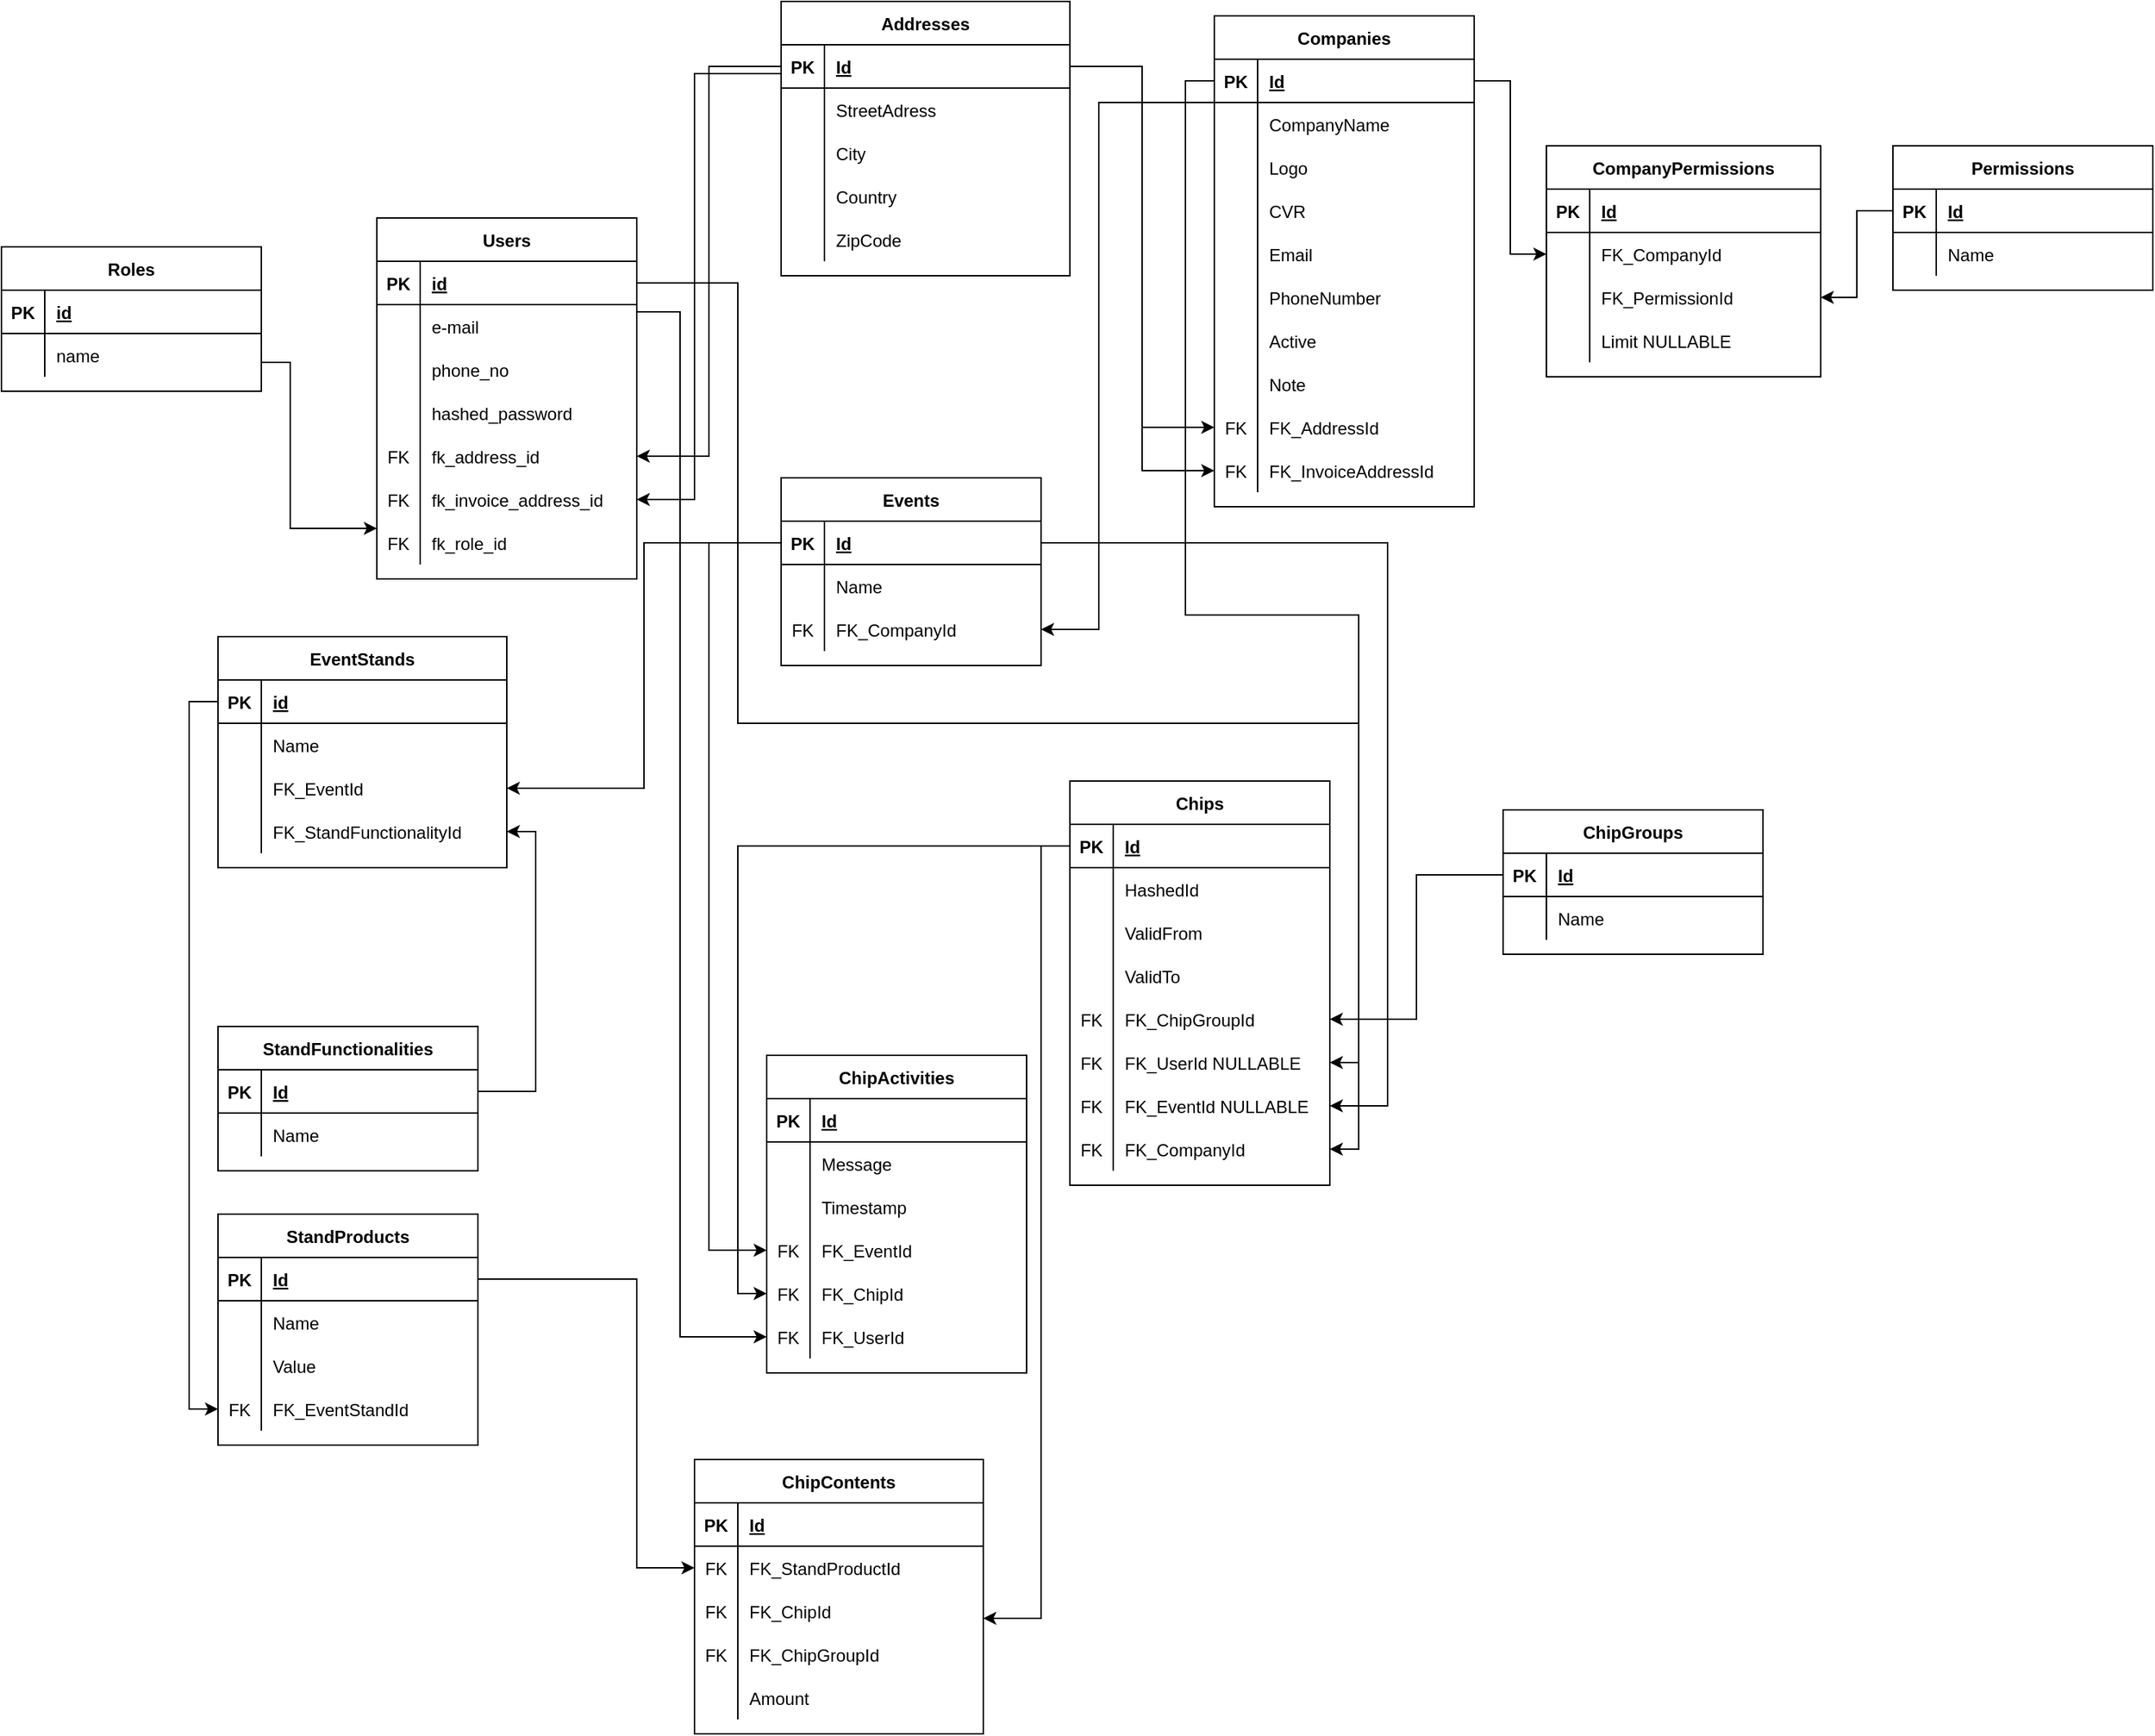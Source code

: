 <mxfile version="14.4.3" type="device"><diagram id="R2lEEEUBdFMjLlhIrx00" name="Page-1"><mxGraphModel dx="1182" dy="832" grid="1" gridSize="10" guides="1" tooltips="1" connect="1" arrows="1" fold="1" page="1" pageScale="1" pageWidth="850" pageHeight="1100" math="0" shadow="0" extFonts="Permanent Marker^https://fonts.googleapis.com/css?family=Permanent+Marker"><root><mxCell id="0"/><mxCell id="1" parent="0"/><mxCell id="n9JzqTZmPNEB3lGtFgsf-1" value="Users" style="shape=table;startSize=30;container=1;collapsible=1;childLayout=tableLayout;fixedRows=1;rowLines=0;fontStyle=1;align=center;resizeLast=1;" parent="1" vertex="1"><mxGeometry x="440" y="320" width="180" height="250" as="geometry"><mxRectangle x="170" y="150" width="70" height="30" as="alternateBounds"/></mxGeometry></mxCell><mxCell id="n9JzqTZmPNEB3lGtFgsf-2" value="" style="shape=partialRectangle;collapsible=0;dropTarget=0;pointerEvents=0;fillColor=none;top=0;left=0;bottom=1;right=0;points=[[0,0.5],[1,0.5]];portConstraint=eastwest;" parent="n9JzqTZmPNEB3lGtFgsf-1" vertex="1"><mxGeometry y="30" width="180" height="30" as="geometry"/></mxCell><mxCell id="n9JzqTZmPNEB3lGtFgsf-3" value="PK" style="shape=partialRectangle;connectable=0;fillColor=none;top=0;left=0;bottom=0;right=0;fontStyle=1;overflow=hidden;" parent="n9JzqTZmPNEB3lGtFgsf-2" vertex="1"><mxGeometry width="30" height="30" as="geometry"/></mxCell><mxCell id="n9JzqTZmPNEB3lGtFgsf-4" value="id" style="shape=partialRectangle;connectable=0;fillColor=none;top=0;left=0;bottom=0;right=0;align=left;spacingLeft=6;fontStyle=5;overflow=hidden;" parent="n9JzqTZmPNEB3lGtFgsf-2" vertex="1"><mxGeometry x="30" width="150" height="30" as="geometry"/></mxCell><mxCell id="n9JzqTZmPNEB3lGtFgsf-5" value="" style="shape=partialRectangle;collapsible=0;dropTarget=0;pointerEvents=0;fillColor=none;top=0;left=0;bottom=0;right=0;points=[[0,0.5],[1,0.5]];portConstraint=eastwest;" parent="n9JzqTZmPNEB3lGtFgsf-1" vertex="1"><mxGeometry y="60" width="180" height="30" as="geometry"/></mxCell><mxCell id="n9JzqTZmPNEB3lGtFgsf-6" value="" style="shape=partialRectangle;connectable=0;fillColor=none;top=0;left=0;bottom=0;right=0;editable=1;overflow=hidden;" parent="n9JzqTZmPNEB3lGtFgsf-5" vertex="1"><mxGeometry width="30" height="30" as="geometry"/></mxCell><mxCell id="n9JzqTZmPNEB3lGtFgsf-7" value="e-mail" style="shape=partialRectangle;connectable=0;fillColor=none;top=0;left=0;bottom=0;right=0;align=left;spacingLeft=6;overflow=hidden;" parent="n9JzqTZmPNEB3lGtFgsf-5" vertex="1"><mxGeometry x="30" width="150" height="30" as="geometry"/></mxCell><mxCell id="9IDWEZSdgNaG0I3fkh2C-6" value="" style="shape=partialRectangle;collapsible=0;dropTarget=0;pointerEvents=0;fillColor=none;top=0;left=0;bottom=0;right=0;points=[[0,0.5],[1,0.5]];portConstraint=eastwest;" parent="n9JzqTZmPNEB3lGtFgsf-1" vertex="1"><mxGeometry y="90" width="180" height="30" as="geometry"/></mxCell><mxCell id="9IDWEZSdgNaG0I3fkh2C-7" value="" style="shape=partialRectangle;connectable=0;fillColor=none;top=0;left=0;bottom=0;right=0;editable=1;overflow=hidden;" parent="9IDWEZSdgNaG0I3fkh2C-6" vertex="1"><mxGeometry width="30" height="30" as="geometry"/></mxCell><mxCell id="9IDWEZSdgNaG0I3fkh2C-8" value="phone_no" style="shape=partialRectangle;connectable=0;fillColor=none;top=0;left=0;bottom=0;right=0;align=left;spacingLeft=6;overflow=hidden;" parent="9IDWEZSdgNaG0I3fkh2C-6" vertex="1"><mxGeometry x="30" width="150" height="30" as="geometry"/></mxCell><mxCell id="n9JzqTZmPNEB3lGtFgsf-8" value="" style="shape=partialRectangle;collapsible=0;dropTarget=0;pointerEvents=0;fillColor=none;top=0;left=0;bottom=0;right=0;points=[[0,0.5],[1,0.5]];portConstraint=eastwest;" parent="n9JzqTZmPNEB3lGtFgsf-1" vertex="1"><mxGeometry y="120" width="180" height="30" as="geometry"/></mxCell><mxCell id="n9JzqTZmPNEB3lGtFgsf-9" value="" style="shape=partialRectangle;connectable=0;fillColor=none;top=0;left=0;bottom=0;right=0;editable=1;overflow=hidden;" parent="n9JzqTZmPNEB3lGtFgsf-8" vertex="1"><mxGeometry width="30" height="30" as="geometry"/></mxCell><mxCell id="n9JzqTZmPNEB3lGtFgsf-10" value="hashed_password" style="shape=partialRectangle;connectable=0;fillColor=none;top=0;left=0;bottom=0;right=0;align=left;spacingLeft=6;overflow=hidden;" parent="n9JzqTZmPNEB3lGtFgsf-8" vertex="1"><mxGeometry x="30" width="150" height="30" as="geometry"/></mxCell><mxCell id="n9JzqTZmPNEB3lGtFgsf-11" value="" style="shape=partialRectangle;collapsible=0;dropTarget=0;pointerEvents=0;fillColor=none;top=0;left=0;bottom=0;right=0;points=[[0,0.5],[1,0.5]];portConstraint=eastwest;" parent="n9JzqTZmPNEB3lGtFgsf-1" vertex="1"><mxGeometry y="150" width="180" height="30" as="geometry"/></mxCell><mxCell id="n9JzqTZmPNEB3lGtFgsf-12" value="FK" style="shape=partialRectangle;connectable=0;fillColor=none;top=0;left=0;bottom=0;right=0;editable=1;overflow=hidden;" parent="n9JzqTZmPNEB3lGtFgsf-11" vertex="1"><mxGeometry width="30" height="30" as="geometry"/></mxCell><mxCell id="n9JzqTZmPNEB3lGtFgsf-13" value="fk_address_id" style="shape=partialRectangle;connectable=0;fillColor=none;top=0;left=0;bottom=0;right=0;align=left;spacingLeft=6;overflow=hidden;" parent="n9JzqTZmPNEB3lGtFgsf-11" vertex="1"><mxGeometry x="30" width="150" height="30" as="geometry"/></mxCell><mxCell id="n9JzqTZmPNEB3lGtFgsf-199" value="" style="shape=partialRectangle;collapsible=0;dropTarget=0;pointerEvents=0;fillColor=none;top=0;left=0;bottom=0;right=0;points=[[0,0.5],[1,0.5]];portConstraint=eastwest;" parent="n9JzqTZmPNEB3lGtFgsf-1" vertex="1"><mxGeometry y="180" width="180" height="30" as="geometry"/></mxCell><mxCell id="n9JzqTZmPNEB3lGtFgsf-200" value="FK" style="shape=partialRectangle;connectable=0;fillColor=none;top=0;left=0;bottom=0;right=0;editable=1;overflow=hidden;" parent="n9JzqTZmPNEB3lGtFgsf-199" vertex="1"><mxGeometry width="30" height="30" as="geometry"/></mxCell><mxCell id="n9JzqTZmPNEB3lGtFgsf-201" value="fk_invoice_address_id" style="shape=partialRectangle;connectable=0;fillColor=none;top=0;left=0;bottom=0;right=0;align=left;spacingLeft=6;overflow=hidden;" parent="n9JzqTZmPNEB3lGtFgsf-199" vertex="1"><mxGeometry x="30" width="150" height="30" as="geometry"/></mxCell><mxCell id="n9JzqTZmPNEB3lGtFgsf-291" value="" style="shape=partialRectangle;collapsible=0;dropTarget=0;pointerEvents=0;fillColor=none;top=0;left=0;bottom=0;right=0;points=[[0,0.5],[1,0.5]];portConstraint=eastwest;" parent="n9JzqTZmPNEB3lGtFgsf-1" vertex="1"><mxGeometry y="210" width="180" height="30" as="geometry"/></mxCell><mxCell id="n9JzqTZmPNEB3lGtFgsf-292" value="FK" style="shape=partialRectangle;connectable=0;fillColor=none;top=0;left=0;bottom=0;right=0;editable=1;overflow=hidden;" parent="n9JzqTZmPNEB3lGtFgsf-291" vertex="1"><mxGeometry width="30" height="30" as="geometry"/></mxCell><mxCell id="n9JzqTZmPNEB3lGtFgsf-293" value="fk_role_id" style="shape=partialRectangle;connectable=0;fillColor=none;top=0;left=0;bottom=0;right=0;align=left;spacingLeft=6;overflow=hidden;" parent="n9JzqTZmPNEB3lGtFgsf-291" vertex="1"><mxGeometry x="30" width="150" height="30" as="geometry"/></mxCell><mxCell id="n9JzqTZmPNEB3lGtFgsf-14" value="Chips" style="shape=table;startSize=30;container=1;collapsible=1;childLayout=tableLayout;fixedRows=1;rowLines=0;fontStyle=1;align=center;resizeLast=1;" parent="1" vertex="1"><mxGeometry x="920" y="710" width="180" height="280" as="geometry"><mxRectangle x="560" y="140" width="70" height="30" as="alternateBounds"/></mxGeometry></mxCell><mxCell id="n9JzqTZmPNEB3lGtFgsf-15" value="" style="shape=partialRectangle;collapsible=0;dropTarget=0;pointerEvents=0;fillColor=none;top=0;left=0;bottom=1;right=0;points=[[0,0.5],[1,0.5]];portConstraint=eastwest;" parent="n9JzqTZmPNEB3lGtFgsf-14" vertex="1"><mxGeometry y="30" width="180" height="30" as="geometry"/></mxCell><mxCell id="n9JzqTZmPNEB3lGtFgsf-16" value="PK" style="shape=partialRectangle;connectable=0;fillColor=none;top=0;left=0;bottom=0;right=0;fontStyle=1;overflow=hidden;" parent="n9JzqTZmPNEB3lGtFgsf-15" vertex="1"><mxGeometry width="30" height="30" as="geometry"/></mxCell><mxCell id="n9JzqTZmPNEB3lGtFgsf-17" value="Id" style="shape=partialRectangle;connectable=0;fillColor=none;top=0;left=0;bottom=0;right=0;align=left;spacingLeft=6;fontStyle=5;overflow=hidden;" parent="n9JzqTZmPNEB3lGtFgsf-15" vertex="1"><mxGeometry x="30" width="150" height="30" as="geometry"/></mxCell><mxCell id="n9JzqTZmPNEB3lGtFgsf-18" value="" style="shape=partialRectangle;collapsible=0;dropTarget=0;pointerEvents=0;fillColor=none;top=0;left=0;bottom=0;right=0;points=[[0,0.5],[1,0.5]];portConstraint=eastwest;" parent="n9JzqTZmPNEB3lGtFgsf-14" vertex="1"><mxGeometry y="60" width="180" height="30" as="geometry"/></mxCell><mxCell id="n9JzqTZmPNEB3lGtFgsf-19" value="" style="shape=partialRectangle;connectable=0;fillColor=none;top=0;left=0;bottom=0;right=0;editable=1;overflow=hidden;" parent="n9JzqTZmPNEB3lGtFgsf-18" vertex="1"><mxGeometry width="30" height="30" as="geometry"/></mxCell><mxCell id="n9JzqTZmPNEB3lGtFgsf-20" value="HashedId" style="shape=partialRectangle;connectable=0;fillColor=none;top=0;left=0;bottom=0;right=0;align=left;spacingLeft=6;overflow=hidden;" parent="n9JzqTZmPNEB3lGtFgsf-18" vertex="1"><mxGeometry x="30" width="150" height="30" as="geometry"/></mxCell><mxCell id="n9JzqTZmPNEB3lGtFgsf-21" value="" style="shape=partialRectangle;collapsible=0;dropTarget=0;pointerEvents=0;fillColor=none;top=0;left=0;bottom=0;right=0;points=[[0,0.5],[1,0.5]];portConstraint=eastwest;" parent="n9JzqTZmPNEB3lGtFgsf-14" vertex="1"><mxGeometry y="90" width="180" height="30" as="geometry"/></mxCell><mxCell id="n9JzqTZmPNEB3lGtFgsf-22" value="" style="shape=partialRectangle;connectable=0;fillColor=none;top=0;left=0;bottom=0;right=0;editable=1;overflow=hidden;" parent="n9JzqTZmPNEB3lGtFgsf-21" vertex="1"><mxGeometry width="30" height="30" as="geometry"/></mxCell><mxCell id="n9JzqTZmPNEB3lGtFgsf-23" value="ValidFrom" style="shape=partialRectangle;connectable=0;fillColor=none;top=0;left=0;bottom=0;right=0;align=left;spacingLeft=6;overflow=hidden;" parent="n9JzqTZmPNEB3lGtFgsf-21" vertex="1"><mxGeometry x="30" width="150" height="30" as="geometry"/></mxCell><mxCell id="n9JzqTZmPNEB3lGtFgsf-24" value="" style="shape=partialRectangle;collapsible=0;dropTarget=0;pointerEvents=0;fillColor=none;top=0;left=0;bottom=0;right=0;points=[[0,0.5],[1,0.5]];portConstraint=eastwest;" parent="n9JzqTZmPNEB3lGtFgsf-14" vertex="1"><mxGeometry y="120" width="180" height="30" as="geometry"/></mxCell><mxCell id="n9JzqTZmPNEB3lGtFgsf-25" value="" style="shape=partialRectangle;connectable=0;fillColor=none;top=0;left=0;bottom=0;right=0;editable=1;overflow=hidden;" parent="n9JzqTZmPNEB3lGtFgsf-24" vertex="1"><mxGeometry width="30" height="30" as="geometry"/></mxCell><mxCell id="n9JzqTZmPNEB3lGtFgsf-26" value="ValidTo" style="shape=partialRectangle;connectable=0;fillColor=none;top=0;left=0;bottom=0;right=0;align=left;spacingLeft=6;overflow=hidden;" parent="n9JzqTZmPNEB3lGtFgsf-24" vertex="1"><mxGeometry x="30" width="150" height="30" as="geometry"/></mxCell><mxCell id="n9JzqTZmPNEB3lGtFgsf-304" value="" style="shape=partialRectangle;collapsible=0;dropTarget=0;pointerEvents=0;fillColor=none;top=0;left=0;bottom=0;right=0;points=[[0,0.5],[1,0.5]];portConstraint=eastwest;" parent="n9JzqTZmPNEB3lGtFgsf-14" vertex="1"><mxGeometry y="150" width="180" height="30" as="geometry"/></mxCell><mxCell id="n9JzqTZmPNEB3lGtFgsf-305" value="FK" style="shape=partialRectangle;connectable=0;fillColor=none;top=0;left=0;bottom=0;right=0;editable=1;overflow=hidden;" parent="n9JzqTZmPNEB3lGtFgsf-304" vertex="1"><mxGeometry width="30" height="30" as="geometry"/></mxCell><mxCell id="n9JzqTZmPNEB3lGtFgsf-306" value="FK_ChipGroupId" style="shape=partialRectangle;connectable=0;fillColor=none;top=0;left=0;bottom=0;right=0;align=left;spacingLeft=6;overflow=hidden;" parent="n9JzqTZmPNEB3lGtFgsf-304" vertex="1"><mxGeometry x="30" width="150" height="30" as="geometry"/></mxCell><mxCell id="n9JzqTZmPNEB3lGtFgsf-259" value="" style="shape=partialRectangle;collapsible=0;dropTarget=0;pointerEvents=0;fillColor=none;top=0;left=0;bottom=0;right=0;points=[[0,0.5],[1,0.5]];portConstraint=eastwest;" parent="n9JzqTZmPNEB3lGtFgsf-14" vertex="1"><mxGeometry y="180" width="180" height="30" as="geometry"/></mxCell><mxCell id="n9JzqTZmPNEB3lGtFgsf-260" value="FK" style="shape=partialRectangle;connectable=0;fillColor=none;top=0;left=0;bottom=0;right=0;editable=1;overflow=hidden;" parent="n9JzqTZmPNEB3lGtFgsf-259" vertex="1"><mxGeometry width="30" height="30" as="geometry"/></mxCell><mxCell id="n9JzqTZmPNEB3lGtFgsf-261" value="FK_UserId NULLABLE" style="shape=partialRectangle;connectable=0;fillColor=none;top=0;left=0;bottom=0;right=0;align=left;spacingLeft=6;overflow=hidden;" parent="n9JzqTZmPNEB3lGtFgsf-259" vertex="1"><mxGeometry x="30" width="150" height="30" as="geometry"/></mxCell><mxCell id="n9JzqTZmPNEB3lGtFgsf-279" value="" style="shape=partialRectangle;collapsible=0;dropTarget=0;pointerEvents=0;fillColor=none;top=0;left=0;bottom=0;right=0;points=[[0,0.5],[1,0.5]];portConstraint=eastwest;" parent="n9JzqTZmPNEB3lGtFgsf-14" vertex="1"><mxGeometry y="210" width="180" height="30" as="geometry"/></mxCell><mxCell id="n9JzqTZmPNEB3lGtFgsf-280" value="FK" style="shape=partialRectangle;connectable=0;fillColor=none;top=0;left=0;bottom=0;right=0;editable=1;overflow=hidden;" parent="n9JzqTZmPNEB3lGtFgsf-279" vertex="1"><mxGeometry width="30" height="30" as="geometry"/></mxCell><mxCell id="n9JzqTZmPNEB3lGtFgsf-281" value="FK_EventId NULLABLE" style="shape=partialRectangle;connectable=0;fillColor=none;top=0;left=0;bottom=0;right=0;align=left;spacingLeft=6;overflow=hidden;" parent="n9JzqTZmPNEB3lGtFgsf-279" vertex="1"><mxGeometry x="30" width="150" height="30" as="geometry"/></mxCell><mxCell id="n9JzqTZmPNEB3lGtFgsf-285" value="" style="shape=partialRectangle;collapsible=0;dropTarget=0;pointerEvents=0;fillColor=none;top=0;left=0;bottom=0;right=0;points=[[0,0.5],[1,0.5]];portConstraint=eastwest;" parent="n9JzqTZmPNEB3lGtFgsf-14" vertex="1"><mxGeometry y="240" width="180" height="30" as="geometry"/></mxCell><mxCell id="n9JzqTZmPNEB3lGtFgsf-286" value="FK" style="shape=partialRectangle;connectable=0;fillColor=none;top=0;left=0;bottom=0;right=0;editable=1;overflow=hidden;" parent="n9JzqTZmPNEB3lGtFgsf-285" vertex="1"><mxGeometry width="30" height="30" as="geometry"/></mxCell><mxCell id="n9JzqTZmPNEB3lGtFgsf-287" value="FK_CompanyId" style="shape=partialRectangle;connectable=0;fillColor=none;top=0;left=0;bottom=0;right=0;align=left;spacingLeft=6;overflow=hidden;" parent="n9JzqTZmPNEB3lGtFgsf-285" vertex="1"><mxGeometry x="30" width="150" height="30" as="geometry"/></mxCell><mxCell id="n9JzqTZmPNEB3lGtFgsf-27" value="Events" style="shape=table;startSize=30;container=1;collapsible=1;childLayout=tableLayout;fixedRows=1;rowLines=0;fontStyle=1;align=center;resizeLast=1;" parent="1" vertex="1"><mxGeometry x="720" y="500" width="180" height="130" as="geometry"><mxRectangle x="90" y="370" width="70" height="30" as="alternateBounds"/></mxGeometry></mxCell><mxCell id="n9JzqTZmPNEB3lGtFgsf-28" value="" style="shape=partialRectangle;collapsible=0;dropTarget=0;pointerEvents=0;fillColor=none;top=0;left=0;bottom=1;right=0;points=[[0,0.5],[1,0.5]];portConstraint=eastwest;" parent="n9JzqTZmPNEB3lGtFgsf-27" vertex="1"><mxGeometry y="30" width="180" height="30" as="geometry"/></mxCell><mxCell id="n9JzqTZmPNEB3lGtFgsf-29" value="PK" style="shape=partialRectangle;connectable=0;fillColor=none;top=0;left=0;bottom=0;right=0;fontStyle=1;overflow=hidden;" parent="n9JzqTZmPNEB3lGtFgsf-28" vertex="1"><mxGeometry width="30" height="30" as="geometry"/></mxCell><mxCell id="n9JzqTZmPNEB3lGtFgsf-30" value="Id" style="shape=partialRectangle;connectable=0;fillColor=none;top=0;left=0;bottom=0;right=0;align=left;spacingLeft=6;fontStyle=5;overflow=hidden;" parent="n9JzqTZmPNEB3lGtFgsf-28" vertex="1"><mxGeometry x="30" width="150" height="30" as="geometry"/></mxCell><mxCell id="n9JzqTZmPNEB3lGtFgsf-34" value="" style="shape=partialRectangle;collapsible=0;dropTarget=0;pointerEvents=0;fillColor=none;top=0;left=0;bottom=0;right=0;points=[[0,0.5],[1,0.5]];portConstraint=eastwest;" parent="n9JzqTZmPNEB3lGtFgsf-27" vertex="1"><mxGeometry y="90" width="180" height="30" as="geometry"/></mxCell><mxCell id="n9JzqTZmPNEB3lGtFgsf-35" value="FK" style="shape=partialRectangle;connectable=0;fillColor=none;top=0;left=0;bottom=0;right=0;editable=1;overflow=hidden;" parent="n9JzqTZmPNEB3lGtFgsf-34" vertex="1"><mxGeometry width="30" height="30" as="geometry"/></mxCell><mxCell id="n9JzqTZmPNEB3lGtFgsf-36" value="FK_CompanyId" style="shape=partialRectangle;connectable=0;fillColor=none;top=0;left=0;bottom=0;right=0;align=left;spacingLeft=6;overflow=hidden;" parent="n9JzqTZmPNEB3lGtFgsf-34" vertex="1"><mxGeometry x="30" width="150" height="30" as="geometry"/></mxCell><mxCell id="n9JzqTZmPNEB3lGtFgsf-31" value="" style="shape=partialRectangle;collapsible=0;dropTarget=0;pointerEvents=0;fillColor=none;top=0;left=0;bottom=0;right=0;points=[[0,0.5],[1,0.5]];portConstraint=eastwest;" parent="n9JzqTZmPNEB3lGtFgsf-27" vertex="1"><mxGeometry y="60" width="180" height="30" as="geometry"/></mxCell><mxCell id="n9JzqTZmPNEB3lGtFgsf-32" value="" style="shape=partialRectangle;connectable=0;fillColor=none;top=0;left=0;bottom=0;right=0;editable=1;overflow=hidden;" parent="n9JzqTZmPNEB3lGtFgsf-31" vertex="1"><mxGeometry width="30" height="30" as="geometry"/></mxCell><mxCell id="n9JzqTZmPNEB3lGtFgsf-33" value="Name" style="shape=partialRectangle;connectable=0;fillColor=none;top=0;left=0;bottom=0;right=0;align=left;spacingLeft=6;overflow=hidden;" parent="n9JzqTZmPNEB3lGtFgsf-31" vertex="1"><mxGeometry x="30" width="150" height="30" as="geometry"/></mxCell><mxCell id="n9JzqTZmPNEB3lGtFgsf-40" value="ChipActivities" style="shape=table;startSize=30;container=1;collapsible=1;childLayout=tableLayout;fixedRows=1;rowLines=0;fontStyle=1;align=center;resizeLast=1;" parent="1" vertex="1"><mxGeometry x="710" y="900" width="180" height="220" as="geometry"><mxRectangle x="600" y="370" width="120" height="30" as="alternateBounds"/></mxGeometry></mxCell><mxCell id="n9JzqTZmPNEB3lGtFgsf-41" value="" style="shape=partialRectangle;collapsible=0;dropTarget=0;pointerEvents=0;fillColor=none;top=0;left=0;bottom=1;right=0;points=[[0,0.5],[1,0.5]];portConstraint=eastwest;" parent="n9JzqTZmPNEB3lGtFgsf-40" vertex="1"><mxGeometry y="30" width="180" height="30" as="geometry"/></mxCell><mxCell id="n9JzqTZmPNEB3lGtFgsf-42" value="PK" style="shape=partialRectangle;connectable=0;fillColor=none;top=0;left=0;bottom=0;right=0;fontStyle=1;overflow=hidden;" parent="n9JzqTZmPNEB3lGtFgsf-41" vertex="1"><mxGeometry width="30" height="30" as="geometry"/></mxCell><mxCell id="n9JzqTZmPNEB3lGtFgsf-43" value="Id" style="shape=partialRectangle;connectable=0;fillColor=none;top=0;left=0;bottom=0;right=0;align=left;spacingLeft=6;fontStyle=5;overflow=hidden;" parent="n9JzqTZmPNEB3lGtFgsf-41" vertex="1"><mxGeometry x="30" width="150" height="30" as="geometry"/></mxCell><mxCell id="n9JzqTZmPNEB3lGtFgsf-50" value="" style="shape=partialRectangle;collapsible=0;dropTarget=0;pointerEvents=0;fillColor=none;top=0;left=0;bottom=0;right=0;points=[[0,0.5],[1,0.5]];portConstraint=eastwest;" parent="n9JzqTZmPNEB3lGtFgsf-40" vertex="1"><mxGeometry y="60" width="180" height="30" as="geometry"/></mxCell><mxCell id="n9JzqTZmPNEB3lGtFgsf-51" value="" style="shape=partialRectangle;connectable=0;fillColor=none;top=0;left=0;bottom=0;right=0;editable=1;overflow=hidden;" parent="n9JzqTZmPNEB3lGtFgsf-50" vertex="1"><mxGeometry width="30" height="30" as="geometry"/></mxCell><mxCell id="n9JzqTZmPNEB3lGtFgsf-52" value="Message" style="shape=partialRectangle;connectable=0;fillColor=none;top=0;left=0;bottom=0;right=0;align=left;spacingLeft=6;overflow=hidden;" parent="n9JzqTZmPNEB3lGtFgsf-50" vertex="1"><mxGeometry x="30" width="150" height="30" as="geometry"/></mxCell><mxCell id="n9JzqTZmPNEB3lGtFgsf-251" value="" style="shape=partialRectangle;collapsible=0;dropTarget=0;pointerEvents=0;fillColor=none;top=0;left=0;bottom=0;right=0;points=[[0,0.5],[1,0.5]];portConstraint=eastwest;" parent="n9JzqTZmPNEB3lGtFgsf-40" vertex="1"><mxGeometry y="90" width="180" height="30" as="geometry"/></mxCell><mxCell id="n9JzqTZmPNEB3lGtFgsf-252" value="" style="shape=partialRectangle;connectable=0;fillColor=none;top=0;left=0;bottom=0;right=0;editable=1;overflow=hidden;" parent="n9JzqTZmPNEB3lGtFgsf-251" vertex="1"><mxGeometry width="30" height="30" as="geometry"/></mxCell><mxCell id="n9JzqTZmPNEB3lGtFgsf-253" value="Timestamp" style="shape=partialRectangle;connectable=0;fillColor=none;top=0;left=0;bottom=0;right=0;align=left;spacingLeft=6;overflow=hidden;" parent="n9JzqTZmPNEB3lGtFgsf-251" vertex="1"><mxGeometry x="30" width="150" height="30" as="geometry"/></mxCell><mxCell id="n9JzqTZmPNEB3lGtFgsf-47" value="" style="shape=partialRectangle;collapsible=0;dropTarget=0;pointerEvents=0;fillColor=none;top=0;left=0;bottom=0;right=0;points=[[0,0.5],[1,0.5]];portConstraint=eastwest;" parent="n9JzqTZmPNEB3lGtFgsf-40" vertex="1"><mxGeometry y="120" width="180" height="30" as="geometry"/></mxCell><mxCell id="n9JzqTZmPNEB3lGtFgsf-48" value="FK" style="shape=partialRectangle;connectable=0;fillColor=none;top=0;left=0;bottom=0;right=0;editable=1;overflow=hidden;" parent="n9JzqTZmPNEB3lGtFgsf-47" vertex="1"><mxGeometry width="30" height="30" as="geometry"/></mxCell><mxCell id="n9JzqTZmPNEB3lGtFgsf-49" value="FK_EventId" style="shape=partialRectangle;connectable=0;fillColor=none;top=0;left=0;bottom=0;right=0;align=left;spacingLeft=6;overflow=hidden;" parent="n9JzqTZmPNEB3lGtFgsf-47" vertex="1"><mxGeometry x="30" width="150" height="30" as="geometry"/></mxCell><mxCell id="n9JzqTZmPNEB3lGtFgsf-44" value="" style="shape=partialRectangle;collapsible=0;dropTarget=0;pointerEvents=0;fillColor=none;top=0;left=0;bottom=0;right=0;points=[[0,0.5],[1,0.5]];portConstraint=eastwest;" parent="n9JzqTZmPNEB3lGtFgsf-40" vertex="1"><mxGeometry y="150" width="180" height="30" as="geometry"/></mxCell><mxCell id="n9JzqTZmPNEB3lGtFgsf-45" value="FK" style="shape=partialRectangle;connectable=0;fillColor=none;top=0;left=0;bottom=0;right=0;editable=1;overflow=hidden;" parent="n9JzqTZmPNEB3lGtFgsf-44" vertex="1"><mxGeometry width="30" height="30" as="geometry"/></mxCell><mxCell id="n9JzqTZmPNEB3lGtFgsf-46" value="FK_ChipId" style="shape=partialRectangle;connectable=0;fillColor=none;top=0;left=0;bottom=0;right=0;align=left;spacingLeft=6;overflow=hidden;" parent="n9JzqTZmPNEB3lGtFgsf-44" vertex="1"><mxGeometry x="30" width="150" height="30" as="geometry"/></mxCell><mxCell id="n9JzqTZmPNEB3lGtFgsf-254" value="" style="shape=partialRectangle;collapsible=0;dropTarget=0;pointerEvents=0;fillColor=none;top=0;left=0;bottom=0;right=0;points=[[0,0.5],[1,0.5]];portConstraint=eastwest;" parent="n9JzqTZmPNEB3lGtFgsf-40" vertex="1"><mxGeometry y="180" width="180" height="30" as="geometry"/></mxCell><mxCell id="n9JzqTZmPNEB3lGtFgsf-255" value="FK" style="shape=partialRectangle;connectable=0;fillColor=none;top=0;left=0;bottom=0;right=0;editable=1;overflow=hidden;" parent="n9JzqTZmPNEB3lGtFgsf-254" vertex="1"><mxGeometry width="30" height="30" as="geometry"/></mxCell><mxCell id="n9JzqTZmPNEB3lGtFgsf-256" value="FK_UserId" style="shape=partialRectangle;connectable=0;fillColor=none;top=0;left=0;bottom=0;right=0;align=left;spacingLeft=6;overflow=hidden;" parent="n9JzqTZmPNEB3lGtFgsf-254" vertex="1"><mxGeometry x="30" width="150" height="30" as="geometry"/></mxCell><mxCell id="n9JzqTZmPNEB3lGtFgsf-53" value="EventStands" style="shape=table;startSize=30;container=1;collapsible=1;childLayout=tableLayout;fixedRows=1;rowLines=0;fontStyle=1;align=center;resizeLast=1;" parent="1" vertex="1"><mxGeometry x="330" y="610" width="200" height="160" as="geometry"><mxRectangle x="350" y="570" width="60" height="30" as="alternateBounds"/></mxGeometry></mxCell><mxCell id="n9JzqTZmPNEB3lGtFgsf-54" value="" style="shape=partialRectangle;collapsible=0;dropTarget=0;pointerEvents=0;fillColor=none;top=0;left=0;bottom=1;right=0;points=[[0,0.5],[1,0.5]];portConstraint=eastwest;" parent="n9JzqTZmPNEB3lGtFgsf-53" vertex="1"><mxGeometry y="30" width="200" height="30" as="geometry"/></mxCell><mxCell id="n9JzqTZmPNEB3lGtFgsf-55" value="PK" style="shape=partialRectangle;connectable=0;fillColor=none;top=0;left=0;bottom=0;right=0;fontStyle=1;overflow=hidden;" parent="n9JzqTZmPNEB3lGtFgsf-54" vertex="1"><mxGeometry width="30" height="30" as="geometry"/></mxCell><mxCell id="n9JzqTZmPNEB3lGtFgsf-56" value="id" style="shape=partialRectangle;connectable=0;fillColor=none;top=0;left=0;bottom=0;right=0;align=left;spacingLeft=6;fontStyle=5;overflow=hidden;" parent="n9JzqTZmPNEB3lGtFgsf-54" vertex="1"><mxGeometry x="30" width="170" height="30" as="geometry"/></mxCell><mxCell id="n9JzqTZmPNEB3lGtFgsf-57" value="" style="shape=partialRectangle;collapsible=0;dropTarget=0;pointerEvents=0;fillColor=none;top=0;left=0;bottom=0;right=0;points=[[0,0.5],[1,0.5]];portConstraint=eastwest;" parent="n9JzqTZmPNEB3lGtFgsf-53" vertex="1"><mxGeometry y="60" width="200" height="30" as="geometry"/></mxCell><mxCell id="n9JzqTZmPNEB3lGtFgsf-58" value="" style="shape=partialRectangle;connectable=0;fillColor=none;top=0;left=0;bottom=0;right=0;editable=1;overflow=hidden;" parent="n9JzqTZmPNEB3lGtFgsf-57" vertex="1"><mxGeometry width="30" height="30" as="geometry"/></mxCell><mxCell id="n9JzqTZmPNEB3lGtFgsf-59" value="Name" style="shape=partialRectangle;connectable=0;fillColor=none;top=0;left=0;bottom=0;right=0;align=left;spacingLeft=6;overflow=hidden;" parent="n9JzqTZmPNEB3lGtFgsf-57" vertex="1"><mxGeometry x="30" width="170" height="30" as="geometry"/></mxCell><mxCell id="n9JzqTZmPNEB3lGtFgsf-60" value="" style="shape=partialRectangle;collapsible=0;dropTarget=0;pointerEvents=0;fillColor=none;top=0;left=0;bottom=0;right=0;points=[[0,0.5],[1,0.5]];portConstraint=eastwest;" parent="n9JzqTZmPNEB3lGtFgsf-53" vertex="1"><mxGeometry y="90" width="200" height="30" as="geometry"/></mxCell><mxCell id="n9JzqTZmPNEB3lGtFgsf-61" value="" style="shape=partialRectangle;connectable=0;fillColor=none;top=0;left=0;bottom=0;right=0;editable=1;overflow=hidden;" parent="n9JzqTZmPNEB3lGtFgsf-60" vertex="1"><mxGeometry width="30" height="30" as="geometry"/></mxCell><mxCell id="n9JzqTZmPNEB3lGtFgsf-62" value="FK_EventId" style="shape=partialRectangle;connectable=0;fillColor=none;top=0;left=0;bottom=0;right=0;align=left;spacingLeft=6;overflow=hidden;" parent="n9JzqTZmPNEB3lGtFgsf-60" vertex="1"><mxGeometry x="30" width="170" height="30" as="geometry"/></mxCell><mxCell id="n9JzqTZmPNEB3lGtFgsf-63" value="" style="shape=partialRectangle;collapsible=0;dropTarget=0;pointerEvents=0;fillColor=none;top=0;left=0;bottom=0;right=0;points=[[0,0.5],[1,0.5]];portConstraint=eastwest;" parent="n9JzqTZmPNEB3lGtFgsf-53" vertex="1"><mxGeometry y="120" width="200" height="30" as="geometry"/></mxCell><mxCell id="n9JzqTZmPNEB3lGtFgsf-64" value="" style="shape=partialRectangle;connectable=0;fillColor=none;top=0;left=0;bottom=0;right=0;editable=1;overflow=hidden;" parent="n9JzqTZmPNEB3lGtFgsf-63" vertex="1"><mxGeometry width="30" height="30" as="geometry"/></mxCell><mxCell id="n9JzqTZmPNEB3lGtFgsf-65" value="FK_StandFunctionalityId" style="shape=partialRectangle;connectable=0;fillColor=none;top=0;left=0;bottom=0;right=0;align=left;spacingLeft=6;overflow=hidden;" parent="n9JzqTZmPNEB3lGtFgsf-63" vertex="1"><mxGeometry x="30" width="170" height="30" as="geometry"/></mxCell><mxCell id="n9JzqTZmPNEB3lGtFgsf-66" value="StandProducts" style="shape=table;startSize=30;container=1;collapsible=1;childLayout=tableLayout;fixedRows=1;rowLines=0;fontStyle=1;align=center;resizeLast=1;" parent="1" vertex="1"><mxGeometry x="330" y="1010" width="180" height="160" as="geometry"><mxRectangle x="350" y="570" width="60" height="30" as="alternateBounds"/></mxGeometry></mxCell><mxCell id="n9JzqTZmPNEB3lGtFgsf-67" value="" style="shape=partialRectangle;collapsible=0;dropTarget=0;pointerEvents=0;fillColor=none;top=0;left=0;bottom=1;right=0;points=[[0,0.5],[1,0.5]];portConstraint=eastwest;" parent="n9JzqTZmPNEB3lGtFgsf-66" vertex="1"><mxGeometry y="30" width="180" height="30" as="geometry"/></mxCell><mxCell id="n9JzqTZmPNEB3lGtFgsf-68" value="PK" style="shape=partialRectangle;connectable=0;fillColor=none;top=0;left=0;bottom=0;right=0;fontStyle=1;overflow=hidden;" parent="n9JzqTZmPNEB3lGtFgsf-67" vertex="1"><mxGeometry width="30" height="30" as="geometry"/></mxCell><mxCell id="n9JzqTZmPNEB3lGtFgsf-69" value="Id" style="shape=partialRectangle;connectable=0;fillColor=none;top=0;left=0;bottom=0;right=0;align=left;spacingLeft=6;fontStyle=5;overflow=hidden;" parent="n9JzqTZmPNEB3lGtFgsf-67" vertex="1"><mxGeometry x="30" width="150" height="30" as="geometry"/></mxCell><mxCell id="n9JzqTZmPNEB3lGtFgsf-70" value="" style="shape=partialRectangle;collapsible=0;dropTarget=0;pointerEvents=0;fillColor=none;top=0;left=0;bottom=0;right=0;points=[[0,0.5],[1,0.5]];portConstraint=eastwest;" parent="n9JzqTZmPNEB3lGtFgsf-66" vertex="1"><mxGeometry y="60" width="180" height="30" as="geometry"/></mxCell><mxCell id="n9JzqTZmPNEB3lGtFgsf-71" value="" style="shape=partialRectangle;connectable=0;fillColor=none;top=0;left=0;bottom=0;right=0;editable=1;overflow=hidden;" parent="n9JzqTZmPNEB3lGtFgsf-70" vertex="1"><mxGeometry width="30" height="30" as="geometry"/></mxCell><mxCell id="n9JzqTZmPNEB3lGtFgsf-72" value="Name" style="shape=partialRectangle;connectable=0;fillColor=none;top=0;left=0;bottom=0;right=0;align=left;spacingLeft=6;overflow=hidden;" parent="n9JzqTZmPNEB3lGtFgsf-70" vertex="1"><mxGeometry x="30" width="150" height="30" as="geometry"/></mxCell><mxCell id="n9JzqTZmPNEB3lGtFgsf-73" value="" style="shape=partialRectangle;collapsible=0;dropTarget=0;pointerEvents=0;fillColor=none;top=0;left=0;bottom=0;right=0;points=[[0,0.5],[1,0.5]];portConstraint=eastwest;" parent="n9JzqTZmPNEB3lGtFgsf-66" vertex="1"><mxGeometry y="90" width="180" height="30" as="geometry"/></mxCell><mxCell id="n9JzqTZmPNEB3lGtFgsf-74" value="" style="shape=partialRectangle;connectable=0;fillColor=none;top=0;left=0;bottom=0;right=0;editable=1;overflow=hidden;" parent="n9JzqTZmPNEB3lGtFgsf-73" vertex="1"><mxGeometry width="30" height="30" as="geometry"/></mxCell><mxCell id="n9JzqTZmPNEB3lGtFgsf-75" value="Value" style="shape=partialRectangle;connectable=0;fillColor=none;top=0;left=0;bottom=0;right=0;align=left;spacingLeft=6;overflow=hidden;" parent="n9JzqTZmPNEB3lGtFgsf-73" vertex="1"><mxGeometry x="30" width="150" height="30" as="geometry"/></mxCell><mxCell id="n9JzqTZmPNEB3lGtFgsf-76" value="" style="shape=partialRectangle;collapsible=0;dropTarget=0;pointerEvents=0;fillColor=none;top=0;left=0;bottom=0;right=0;points=[[0,0.5],[1,0.5]];portConstraint=eastwest;" parent="n9JzqTZmPNEB3lGtFgsf-66" vertex="1"><mxGeometry y="120" width="180" height="30" as="geometry"/></mxCell><mxCell id="n9JzqTZmPNEB3lGtFgsf-77" value="FK" style="shape=partialRectangle;connectable=0;fillColor=none;top=0;left=0;bottom=0;right=0;editable=1;overflow=hidden;" parent="n9JzqTZmPNEB3lGtFgsf-76" vertex="1"><mxGeometry width="30" height="30" as="geometry"/></mxCell><mxCell id="n9JzqTZmPNEB3lGtFgsf-78" value="FK_EventStandId" style="shape=partialRectangle;connectable=0;fillColor=none;top=0;left=0;bottom=0;right=0;align=left;spacingLeft=6;overflow=hidden;" parent="n9JzqTZmPNEB3lGtFgsf-76" vertex="1"><mxGeometry x="30" width="150" height="30" as="geometry"/></mxCell><mxCell id="n9JzqTZmPNEB3lGtFgsf-92" value="Companies" style="shape=table;startSize=30;container=1;collapsible=1;childLayout=tableLayout;fixedRows=1;rowLines=0;fontStyle=1;align=center;resizeLast=1;" parent="1" vertex="1"><mxGeometry x="1020" y="180" width="180" height="340" as="geometry"/></mxCell><mxCell id="n9JzqTZmPNEB3lGtFgsf-93" value="" style="shape=partialRectangle;collapsible=0;dropTarget=0;pointerEvents=0;fillColor=none;top=0;left=0;bottom=1;right=0;points=[[0,0.5],[1,0.5]];portConstraint=eastwest;" parent="n9JzqTZmPNEB3lGtFgsf-92" vertex="1"><mxGeometry y="30" width="180" height="30" as="geometry"/></mxCell><mxCell id="n9JzqTZmPNEB3lGtFgsf-94" value="PK" style="shape=partialRectangle;connectable=0;fillColor=none;top=0;left=0;bottom=0;right=0;fontStyle=1;overflow=hidden;" parent="n9JzqTZmPNEB3lGtFgsf-93" vertex="1"><mxGeometry width="30" height="30" as="geometry"/></mxCell><mxCell id="n9JzqTZmPNEB3lGtFgsf-95" value="Id" style="shape=partialRectangle;connectable=0;fillColor=none;top=0;left=0;bottom=0;right=0;align=left;spacingLeft=6;fontStyle=5;overflow=hidden;" parent="n9JzqTZmPNEB3lGtFgsf-93" vertex="1"><mxGeometry x="30" width="150" height="30" as="geometry"/></mxCell><mxCell id="n9JzqTZmPNEB3lGtFgsf-96" value="" style="shape=partialRectangle;collapsible=0;dropTarget=0;pointerEvents=0;fillColor=none;top=0;left=0;bottom=0;right=0;points=[[0,0.5],[1,0.5]];portConstraint=eastwest;" parent="n9JzqTZmPNEB3lGtFgsf-92" vertex="1"><mxGeometry y="60" width="180" height="30" as="geometry"/></mxCell><mxCell id="n9JzqTZmPNEB3lGtFgsf-97" value="" style="shape=partialRectangle;connectable=0;fillColor=none;top=0;left=0;bottom=0;right=0;editable=1;overflow=hidden;" parent="n9JzqTZmPNEB3lGtFgsf-96" vertex="1"><mxGeometry width="30" height="30" as="geometry"/></mxCell><mxCell id="n9JzqTZmPNEB3lGtFgsf-98" value="CompanyName" style="shape=partialRectangle;connectable=0;fillColor=none;top=0;left=0;bottom=0;right=0;align=left;spacingLeft=6;overflow=hidden;" parent="n9JzqTZmPNEB3lGtFgsf-96" vertex="1"><mxGeometry x="30" width="150" height="30" as="geometry"/></mxCell><mxCell id="3z_WrV0MPOKPfMhnVTKy-1" value="" style="shape=partialRectangle;collapsible=0;dropTarget=0;pointerEvents=0;fillColor=none;top=0;left=0;bottom=0;right=0;points=[[0,0.5],[1,0.5]];portConstraint=eastwest;" parent="n9JzqTZmPNEB3lGtFgsf-92" vertex="1"><mxGeometry y="90" width="180" height="30" as="geometry"/></mxCell><mxCell id="3z_WrV0MPOKPfMhnVTKy-2" value="" style="shape=partialRectangle;connectable=0;fillColor=none;top=0;left=0;bottom=0;right=0;editable=1;overflow=hidden;" parent="3z_WrV0MPOKPfMhnVTKy-1" vertex="1"><mxGeometry width="30" height="30" as="geometry"/></mxCell><mxCell id="3z_WrV0MPOKPfMhnVTKy-3" value="Logo" style="shape=partialRectangle;connectable=0;fillColor=none;top=0;left=0;bottom=0;right=0;align=left;spacingLeft=6;overflow=hidden;" parent="3z_WrV0MPOKPfMhnVTKy-1" vertex="1"><mxGeometry x="30" width="150" height="30" as="geometry"/></mxCell><mxCell id="n9JzqTZmPNEB3lGtFgsf-99" value="" style="shape=partialRectangle;collapsible=0;dropTarget=0;pointerEvents=0;fillColor=none;top=0;left=0;bottom=0;right=0;points=[[0,0.5],[1,0.5]];portConstraint=eastwest;" parent="n9JzqTZmPNEB3lGtFgsf-92" vertex="1"><mxGeometry y="120" width="180" height="30" as="geometry"/></mxCell><mxCell id="n9JzqTZmPNEB3lGtFgsf-100" value="" style="shape=partialRectangle;connectable=0;fillColor=none;top=0;left=0;bottom=0;right=0;editable=1;overflow=hidden;" parent="n9JzqTZmPNEB3lGtFgsf-99" vertex="1"><mxGeometry width="30" height="30" as="geometry"/></mxCell><mxCell id="n9JzqTZmPNEB3lGtFgsf-101" value="CVR" style="shape=partialRectangle;connectable=0;fillColor=none;top=0;left=0;bottom=0;right=0;align=left;spacingLeft=6;overflow=hidden;" parent="n9JzqTZmPNEB3lGtFgsf-99" vertex="1"><mxGeometry x="30" width="150" height="30" as="geometry"/></mxCell><mxCell id="n9JzqTZmPNEB3lGtFgsf-102" value="" style="shape=partialRectangle;collapsible=0;dropTarget=0;pointerEvents=0;fillColor=none;top=0;left=0;bottom=0;right=0;points=[[0,0.5],[1,0.5]];portConstraint=eastwest;" parent="n9JzqTZmPNEB3lGtFgsf-92" vertex="1"><mxGeometry y="150" width="180" height="30" as="geometry"/></mxCell><mxCell id="n9JzqTZmPNEB3lGtFgsf-103" value="" style="shape=partialRectangle;connectable=0;fillColor=none;top=0;left=0;bottom=0;right=0;editable=1;overflow=hidden;" parent="n9JzqTZmPNEB3lGtFgsf-102" vertex="1"><mxGeometry width="30" height="30" as="geometry"/></mxCell><mxCell id="n9JzqTZmPNEB3lGtFgsf-104" value="Email" style="shape=partialRectangle;connectable=0;fillColor=none;top=0;left=0;bottom=0;right=0;align=left;spacingLeft=6;overflow=hidden;" parent="n9JzqTZmPNEB3lGtFgsf-102" vertex="1"><mxGeometry x="30" width="150" height="30" as="geometry"/></mxCell><mxCell id="n9JzqTZmPNEB3lGtFgsf-144" value="" style="shape=partialRectangle;collapsible=0;dropTarget=0;pointerEvents=0;fillColor=none;top=0;left=0;bottom=0;right=0;points=[[0,0.5],[1,0.5]];portConstraint=eastwest;" parent="n9JzqTZmPNEB3lGtFgsf-92" vertex="1"><mxGeometry y="180" width="180" height="30" as="geometry"/></mxCell><mxCell id="n9JzqTZmPNEB3lGtFgsf-145" value="" style="shape=partialRectangle;connectable=0;fillColor=none;top=0;left=0;bottom=0;right=0;editable=1;overflow=hidden;" parent="n9JzqTZmPNEB3lGtFgsf-144" vertex="1"><mxGeometry width="30" height="30" as="geometry"/></mxCell><mxCell id="n9JzqTZmPNEB3lGtFgsf-146" value="PhoneNumber" style="shape=partialRectangle;connectable=0;fillColor=none;top=0;left=0;bottom=0;right=0;align=left;spacingLeft=6;overflow=hidden;" parent="n9JzqTZmPNEB3lGtFgsf-144" vertex="1"><mxGeometry x="30" width="150" height="30" as="geometry"/></mxCell><mxCell id="n9JzqTZmPNEB3lGtFgsf-175" value="" style="shape=partialRectangle;collapsible=0;dropTarget=0;pointerEvents=0;fillColor=none;top=0;left=0;bottom=0;right=0;points=[[0,0.5],[1,0.5]];portConstraint=eastwest;" parent="n9JzqTZmPNEB3lGtFgsf-92" vertex="1"><mxGeometry y="210" width="180" height="30" as="geometry"/></mxCell><mxCell id="n9JzqTZmPNEB3lGtFgsf-176" value="" style="shape=partialRectangle;connectable=0;fillColor=none;top=0;left=0;bottom=0;right=0;editable=1;overflow=hidden;" parent="n9JzqTZmPNEB3lGtFgsf-175" vertex="1"><mxGeometry width="30" height="30" as="geometry"/></mxCell><mxCell id="n9JzqTZmPNEB3lGtFgsf-177" value="Active" style="shape=partialRectangle;connectable=0;fillColor=none;top=0;left=0;bottom=0;right=0;align=left;spacingLeft=6;overflow=hidden;" parent="n9JzqTZmPNEB3lGtFgsf-175" vertex="1"><mxGeometry x="30" width="150" height="30" as="geometry"/></mxCell><mxCell id="9IDWEZSdgNaG0I3fkh2C-9" value="" style="shape=partialRectangle;collapsible=0;dropTarget=0;pointerEvents=0;fillColor=none;top=0;left=0;bottom=0;right=0;points=[[0,0.5],[1,0.5]];portConstraint=eastwest;" parent="n9JzqTZmPNEB3lGtFgsf-92" vertex="1"><mxGeometry y="240" width="180" height="30" as="geometry"/></mxCell><mxCell id="9IDWEZSdgNaG0I3fkh2C-10" value="" style="shape=partialRectangle;connectable=0;fillColor=none;top=0;left=0;bottom=0;right=0;editable=1;overflow=hidden;" parent="9IDWEZSdgNaG0I3fkh2C-9" vertex="1"><mxGeometry width="30" height="30" as="geometry"/></mxCell><mxCell id="9IDWEZSdgNaG0I3fkh2C-11" value="Note" style="shape=partialRectangle;connectable=0;fillColor=none;top=0;left=0;bottom=0;right=0;align=left;spacingLeft=6;overflow=hidden;" parent="9IDWEZSdgNaG0I3fkh2C-9" vertex="1"><mxGeometry x="30" width="150" height="30" as="geometry"/></mxCell><mxCell id="n9JzqTZmPNEB3lGtFgsf-190" value="" style="shape=partialRectangle;collapsible=0;dropTarget=0;pointerEvents=0;fillColor=none;top=0;left=0;bottom=0;right=0;points=[[0,0.5],[1,0.5]];portConstraint=eastwest;" parent="n9JzqTZmPNEB3lGtFgsf-92" vertex="1"><mxGeometry y="270" width="180" height="30" as="geometry"/></mxCell><mxCell id="n9JzqTZmPNEB3lGtFgsf-191" value="FK" style="shape=partialRectangle;connectable=0;fillColor=none;top=0;left=0;bottom=0;right=0;editable=1;overflow=hidden;" parent="n9JzqTZmPNEB3lGtFgsf-190" vertex="1"><mxGeometry width="30" height="30" as="geometry"/></mxCell><mxCell id="n9JzqTZmPNEB3lGtFgsf-192" value="FK_AddressId" style="shape=partialRectangle;connectable=0;fillColor=none;top=0;left=0;bottom=0;right=0;align=left;spacingLeft=6;overflow=hidden;" parent="n9JzqTZmPNEB3lGtFgsf-190" vertex="1"><mxGeometry x="30" width="150" height="30" as="geometry"/></mxCell><mxCell id="n9JzqTZmPNEB3lGtFgsf-193" value="" style="shape=partialRectangle;collapsible=0;dropTarget=0;pointerEvents=0;fillColor=none;top=0;left=0;bottom=0;right=0;points=[[0,0.5],[1,0.5]];portConstraint=eastwest;" parent="n9JzqTZmPNEB3lGtFgsf-92" vertex="1"><mxGeometry y="300" width="180" height="30" as="geometry"/></mxCell><mxCell id="n9JzqTZmPNEB3lGtFgsf-194" value="FK" style="shape=partialRectangle;connectable=0;fillColor=none;top=0;left=0;bottom=0;right=0;editable=1;overflow=hidden;" parent="n9JzqTZmPNEB3lGtFgsf-193" vertex="1"><mxGeometry width="30" height="30" as="geometry"/></mxCell><mxCell id="n9JzqTZmPNEB3lGtFgsf-195" value="FK_InvoiceAddressId" style="shape=partialRectangle;connectable=0;fillColor=none;top=0;left=0;bottom=0;right=0;align=left;spacingLeft=6;overflow=hidden;" parent="n9JzqTZmPNEB3lGtFgsf-193" vertex="1"><mxGeometry x="30" width="150" height="30" as="geometry"/></mxCell><mxCell id="n9JzqTZmPNEB3lGtFgsf-294" style="edgeStyle=orthogonalEdgeStyle;rounded=0;orthogonalLoop=1;jettySize=auto;html=1;" parent="1" source="n9JzqTZmPNEB3lGtFgsf-105" target="n9JzqTZmPNEB3lGtFgsf-291" edge="1"><mxGeometry relative="1" as="geometry"><Array as="points"><mxPoint x="380" y="420"/><mxPoint x="380" y="535"/></Array></mxGeometry></mxCell><mxCell id="n9JzqTZmPNEB3lGtFgsf-105" value="Roles" style="shape=table;startSize=30;container=1;collapsible=1;childLayout=tableLayout;fixedRows=1;rowLines=0;fontStyle=1;align=center;resizeLast=1;" parent="1" vertex="1"><mxGeometry x="180" y="340" width="180" height="100" as="geometry"/></mxCell><mxCell id="n9JzqTZmPNEB3lGtFgsf-106" value="" style="shape=partialRectangle;collapsible=0;dropTarget=0;pointerEvents=0;fillColor=none;top=0;left=0;bottom=1;right=0;points=[[0,0.5],[1,0.5]];portConstraint=eastwest;" parent="n9JzqTZmPNEB3lGtFgsf-105" vertex="1"><mxGeometry y="30" width="180" height="30" as="geometry"/></mxCell><mxCell id="n9JzqTZmPNEB3lGtFgsf-107" value="PK" style="shape=partialRectangle;connectable=0;fillColor=none;top=0;left=0;bottom=0;right=0;fontStyle=1;overflow=hidden;" parent="n9JzqTZmPNEB3lGtFgsf-106" vertex="1"><mxGeometry width="30" height="30" as="geometry"/></mxCell><mxCell id="n9JzqTZmPNEB3lGtFgsf-108" value="id" style="shape=partialRectangle;connectable=0;fillColor=none;top=0;left=0;bottom=0;right=0;align=left;spacingLeft=6;fontStyle=5;overflow=hidden;" parent="n9JzqTZmPNEB3lGtFgsf-106" vertex="1"><mxGeometry x="30" width="150" height="30" as="geometry"/></mxCell><mxCell id="n9JzqTZmPNEB3lGtFgsf-109" value="" style="shape=partialRectangle;collapsible=0;dropTarget=0;pointerEvents=0;fillColor=none;top=0;left=0;bottom=0;right=0;points=[[0,0.5],[1,0.5]];portConstraint=eastwest;" parent="n9JzqTZmPNEB3lGtFgsf-105" vertex="1"><mxGeometry y="60" width="180" height="30" as="geometry"/></mxCell><mxCell id="n9JzqTZmPNEB3lGtFgsf-110" value="" style="shape=partialRectangle;connectable=0;fillColor=none;top=0;left=0;bottom=0;right=0;editable=1;overflow=hidden;" parent="n9JzqTZmPNEB3lGtFgsf-109" vertex="1"><mxGeometry width="30" height="30" as="geometry"/></mxCell><mxCell id="n9JzqTZmPNEB3lGtFgsf-111" value="name" style="shape=partialRectangle;connectable=0;fillColor=none;top=0;left=0;bottom=0;right=0;align=left;spacingLeft=6;overflow=hidden;" parent="n9JzqTZmPNEB3lGtFgsf-109" vertex="1"><mxGeometry x="30" width="150" height="30" as="geometry"/></mxCell><mxCell id="n9JzqTZmPNEB3lGtFgsf-118" value="Permissions" style="shape=table;startSize=30;container=1;collapsible=1;childLayout=tableLayout;fixedRows=1;rowLines=0;fontStyle=1;align=center;resizeLast=1;" parent="1" vertex="1"><mxGeometry x="1490" y="270" width="180" height="100" as="geometry"/></mxCell><mxCell id="n9JzqTZmPNEB3lGtFgsf-119" value="" style="shape=partialRectangle;collapsible=0;dropTarget=0;pointerEvents=0;fillColor=none;top=0;left=0;bottom=1;right=0;points=[[0,0.5],[1,0.5]];portConstraint=eastwest;" parent="n9JzqTZmPNEB3lGtFgsf-118" vertex="1"><mxGeometry y="30" width="180" height="30" as="geometry"/></mxCell><mxCell id="n9JzqTZmPNEB3lGtFgsf-120" value="PK" style="shape=partialRectangle;connectable=0;fillColor=none;top=0;left=0;bottom=0;right=0;fontStyle=1;overflow=hidden;" parent="n9JzqTZmPNEB3lGtFgsf-119" vertex="1"><mxGeometry width="30" height="30" as="geometry"/></mxCell><mxCell id="n9JzqTZmPNEB3lGtFgsf-121" value="Id" style="shape=partialRectangle;connectable=0;fillColor=none;top=0;left=0;bottom=0;right=0;align=left;spacingLeft=6;fontStyle=5;overflow=hidden;" parent="n9JzqTZmPNEB3lGtFgsf-119" vertex="1"><mxGeometry x="30" width="150" height="30" as="geometry"/></mxCell><mxCell id="n9JzqTZmPNEB3lGtFgsf-122" value="" style="shape=partialRectangle;collapsible=0;dropTarget=0;pointerEvents=0;fillColor=none;top=0;left=0;bottom=0;right=0;points=[[0,0.5],[1,0.5]];portConstraint=eastwest;" parent="n9JzqTZmPNEB3lGtFgsf-118" vertex="1"><mxGeometry y="60" width="180" height="30" as="geometry"/></mxCell><mxCell id="n9JzqTZmPNEB3lGtFgsf-123" value="" style="shape=partialRectangle;connectable=0;fillColor=none;top=0;left=0;bottom=0;right=0;editable=1;overflow=hidden;" parent="n9JzqTZmPNEB3lGtFgsf-122" vertex="1"><mxGeometry width="30" height="30" as="geometry"/></mxCell><mxCell id="n9JzqTZmPNEB3lGtFgsf-124" value="Name" style="shape=partialRectangle;connectable=0;fillColor=none;top=0;left=0;bottom=0;right=0;align=left;spacingLeft=6;overflow=hidden;" parent="n9JzqTZmPNEB3lGtFgsf-122" vertex="1"><mxGeometry x="30" width="150" height="30" as="geometry"/></mxCell><mxCell id="n9JzqTZmPNEB3lGtFgsf-131" value="StandFunctionalities" style="shape=table;startSize=30;container=1;collapsible=1;childLayout=tableLayout;fixedRows=1;rowLines=0;fontStyle=1;align=center;resizeLast=1;" parent="1" vertex="1"><mxGeometry x="330" y="880" width="180" height="100" as="geometry"/></mxCell><mxCell id="n9JzqTZmPNEB3lGtFgsf-132" value="" style="shape=partialRectangle;collapsible=0;dropTarget=0;pointerEvents=0;fillColor=none;top=0;left=0;bottom=1;right=0;points=[[0,0.5],[1,0.5]];portConstraint=eastwest;" parent="n9JzqTZmPNEB3lGtFgsf-131" vertex="1"><mxGeometry y="30" width="180" height="30" as="geometry"/></mxCell><mxCell id="n9JzqTZmPNEB3lGtFgsf-133" value="PK" style="shape=partialRectangle;connectable=0;fillColor=none;top=0;left=0;bottom=0;right=0;fontStyle=1;overflow=hidden;" parent="n9JzqTZmPNEB3lGtFgsf-132" vertex="1"><mxGeometry width="30" height="30" as="geometry"/></mxCell><mxCell id="n9JzqTZmPNEB3lGtFgsf-134" value="Id" style="shape=partialRectangle;connectable=0;fillColor=none;top=0;left=0;bottom=0;right=0;align=left;spacingLeft=6;fontStyle=5;overflow=hidden;" parent="n9JzqTZmPNEB3lGtFgsf-132" vertex="1"><mxGeometry x="30" width="150" height="30" as="geometry"/></mxCell><mxCell id="n9JzqTZmPNEB3lGtFgsf-135" value="" style="shape=partialRectangle;collapsible=0;dropTarget=0;pointerEvents=0;fillColor=none;top=0;left=0;bottom=0;right=0;points=[[0,0.5],[1,0.5]];portConstraint=eastwest;" parent="n9JzqTZmPNEB3lGtFgsf-131" vertex="1"><mxGeometry y="60" width="180" height="30" as="geometry"/></mxCell><mxCell id="n9JzqTZmPNEB3lGtFgsf-136" value="" style="shape=partialRectangle;connectable=0;fillColor=none;top=0;left=0;bottom=0;right=0;editable=1;overflow=hidden;" parent="n9JzqTZmPNEB3lGtFgsf-135" vertex="1"><mxGeometry width="30" height="30" as="geometry"/></mxCell><mxCell id="n9JzqTZmPNEB3lGtFgsf-137" value="Name" style="shape=partialRectangle;connectable=0;fillColor=none;top=0;left=0;bottom=0;right=0;align=left;spacingLeft=6;overflow=hidden;" parent="n9JzqTZmPNEB3lGtFgsf-135" vertex="1"><mxGeometry x="30" width="150" height="30" as="geometry"/></mxCell><mxCell id="n9JzqTZmPNEB3lGtFgsf-162" value="Addresses" style="shape=table;startSize=30;container=1;collapsible=1;childLayout=tableLayout;fixedRows=1;rowLines=0;fontStyle=1;align=center;resizeLast=1;" parent="1" vertex="1"><mxGeometry x="720" y="170" width="200" height="190" as="geometry"/></mxCell><mxCell id="n9JzqTZmPNEB3lGtFgsf-163" value="" style="shape=partialRectangle;collapsible=0;dropTarget=0;pointerEvents=0;fillColor=none;top=0;left=0;bottom=1;right=0;points=[[0,0.5],[1,0.5]];portConstraint=eastwest;" parent="n9JzqTZmPNEB3lGtFgsf-162" vertex="1"><mxGeometry y="30" width="200" height="30" as="geometry"/></mxCell><mxCell id="n9JzqTZmPNEB3lGtFgsf-164" value="PK" style="shape=partialRectangle;connectable=0;fillColor=none;top=0;left=0;bottom=0;right=0;fontStyle=1;overflow=hidden;" parent="n9JzqTZmPNEB3lGtFgsf-163" vertex="1"><mxGeometry width="30" height="30" as="geometry"/></mxCell><mxCell id="n9JzqTZmPNEB3lGtFgsf-165" value="Id" style="shape=partialRectangle;connectable=0;fillColor=none;top=0;left=0;bottom=0;right=0;align=left;spacingLeft=6;fontStyle=5;overflow=hidden;" parent="n9JzqTZmPNEB3lGtFgsf-163" vertex="1"><mxGeometry x="30" width="170" height="30" as="geometry"/></mxCell><mxCell id="n9JzqTZmPNEB3lGtFgsf-150" value="" style="shape=partialRectangle;collapsible=0;dropTarget=0;pointerEvents=0;fillColor=none;top=0;left=0;bottom=0;right=0;points=[[0,0.5],[1,0.5]];portConstraint=eastwest;" parent="n9JzqTZmPNEB3lGtFgsf-162" vertex="1"><mxGeometry y="60" width="200" height="30" as="geometry"/></mxCell><mxCell id="n9JzqTZmPNEB3lGtFgsf-151" value="" style="shape=partialRectangle;connectable=0;fillColor=none;top=0;left=0;bottom=0;right=0;editable=1;overflow=hidden;" parent="n9JzqTZmPNEB3lGtFgsf-150" vertex="1"><mxGeometry width="30" height="30" as="geometry"/></mxCell><mxCell id="n9JzqTZmPNEB3lGtFgsf-152" value="StreetAdress" style="shape=partialRectangle;connectable=0;fillColor=none;top=0;left=0;bottom=0;right=0;align=left;spacingLeft=6;overflow=hidden;" parent="n9JzqTZmPNEB3lGtFgsf-150" vertex="1"><mxGeometry x="30" width="170" height="30" as="geometry"/></mxCell><mxCell id="n9JzqTZmPNEB3lGtFgsf-153" value="" style="shape=partialRectangle;collapsible=0;dropTarget=0;pointerEvents=0;fillColor=none;top=0;left=0;bottom=0;right=0;points=[[0,0.5],[1,0.5]];portConstraint=eastwest;" parent="n9JzqTZmPNEB3lGtFgsf-162" vertex="1"><mxGeometry y="90" width="200" height="30" as="geometry"/></mxCell><mxCell id="n9JzqTZmPNEB3lGtFgsf-154" value="" style="shape=partialRectangle;connectable=0;fillColor=none;top=0;left=0;bottom=0;right=0;editable=1;overflow=hidden;" parent="n9JzqTZmPNEB3lGtFgsf-153" vertex="1"><mxGeometry width="30" height="30" as="geometry"/></mxCell><mxCell id="n9JzqTZmPNEB3lGtFgsf-155" value="City" style="shape=partialRectangle;connectable=0;fillColor=none;top=0;left=0;bottom=0;right=0;align=left;spacingLeft=6;overflow=hidden;" parent="n9JzqTZmPNEB3lGtFgsf-153" vertex="1"><mxGeometry x="30" width="170" height="30" as="geometry"/></mxCell><mxCell id="n9JzqTZmPNEB3lGtFgsf-147" value="" style="shape=partialRectangle;collapsible=0;dropTarget=0;pointerEvents=0;fillColor=none;top=0;left=0;bottom=0;right=0;points=[[0,0.5],[1,0.5]];portConstraint=eastwest;" parent="n9JzqTZmPNEB3lGtFgsf-162" vertex="1"><mxGeometry y="120" width="200" height="30" as="geometry"/></mxCell><mxCell id="n9JzqTZmPNEB3lGtFgsf-148" value="" style="shape=partialRectangle;connectable=0;fillColor=none;top=0;left=0;bottom=0;right=0;editable=1;overflow=hidden;" parent="n9JzqTZmPNEB3lGtFgsf-147" vertex="1"><mxGeometry width="30" height="30" as="geometry"/></mxCell><mxCell id="n9JzqTZmPNEB3lGtFgsf-149" value="Country" style="shape=partialRectangle;connectable=0;fillColor=none;top=0;left=0;bottom=0;right=0;align=left;spacingLeft=6;overflow=hidden;" parent="n9JzqTZmPNEB3lGtFgsf-147" vertex="1"><mxGeometry x="30" width="170" height="30" as="geometry"/></mxCell><mxCell id="n9JzqTZmPNEB3lGtFgsf-159" value="" style="shape=partialRectangle;collapsible=0;dropTarget=0;pointerEvents=0;fillColor=none;top=0;left=0;bottom=0;right=0;points=[[0,0.5],[1,0.5]];portConstraint=eastwest;" parent="n9JzqTZmPNEB3lGtFgsf-162" vertex="1"><mxGeometry y="150" width="200" height="30" as="geometry"/></mxCell><mxCell id="n9JzqTZmPNEB3lGtFgsf-160" value="" style="shape=partialRectangle;connectable=0;fillColor=none;top=0;left=0;bottom=0;right=0;editable=1;overflow=hidden;" parent="n9JzqTZmPNEB3lGtFgsf-159" vertex="1"><mxGeometry width="30" height="30" as="geometry"/></mxCell><mxCell id="n9JzqTZmPNEB3lGtFgsf-161" value="ZipCode" style="shape=partialRectangle;connectable=0;fillColor=none;top=0;left=0;bottom=0;right=0;align=left;spacingLeft=6;overflow=hidden;" parent="n9JzqTZmPNEB3lGtFgsf-159" vertex="1"><mxGeometry x="30" width="170" height="30" as="geometry"/></mxCell><mxCell id="n9JzqTZmPNEB3lGtFgsf-197" style="edgeStyle=orthogonalEdgeStyle;rounded=0;orthogonalLoop=1;jettySize=auto;html=1;" parent="1" source="n9JzqTZmPNEB3lGtFgsf-163" target="n9JzqTZmPNEB3lGtFgsf-190" edge="1"><mxGeometry relative="1" as="geometry"/></mxCell><mxCell id="n9JzqTZmPNEB3lGtFgsf-204" value="CompanyPermissions" style="shape=table;startSize=30;container=1;collapsible=1;childLayout=tableLayout;fixedRows=1;rowLines=0;fontStyle=1;align=center;resizeLast=1;" parent="1" vertex="1"><mxGeometry x="1250" y="270" width="190" height="160" as="geometry"/></mxCell><mxCell id="n9JzqTZmPNEB3lGtFgsf-205" value="" style="shape=partialRectangle;collapsible=0;dropTarget=0;pointerEvents=0;fillColor=none;top=0;left=0;bottom=1;right=0;points=[[0,0.5],[1,0.5]];portConstraint=eastwest;" parent="n9JzqTZmPNEB3lGtFgsf-204" vertex="1"><mxGeometry y="30" width="190" height="30" as="geometry"/></mxCell><mxCell id="n9JzqTZmPNEB3lGtFgsf-206" value="PK" style="shape=partialRectangle;connectable=0;fillColor=none;top=0;left=0;bottom=0;right=0;fontStyle=1;overflow=hidden;" parent="n9JzqTZmPNEB3lGtFgsf-205" vertex="1"><mxGeometry width="30" height="30" as="geometry"/></mxCell><mxCell id="n9JzqTZmPNEB3lGtFgsf-207" value="Id" style="shape=partialRectangle;connectable=0;fillColor=none;top=0;left=0;bottom=0;right=0;align=left;spacingLeft=6;fontStyle=5;overflow=hidden;" parent="n9JzqTZmPNEB3lGtFgsf-205" vertex="1"><mxGeometry x="30" width="160" height="30" as="geometry"/></mxCell><mxCell id="n9JzqTZmPNEB3lGtFgsf-208" value="" style="shape=partialRectangle;collapsible=0;dropTarget=0;pointerEvents=0;fillColor=none;top=0;left=0;bottom=0;right=0;points=[[0,0.5],[1,0.5]];portConstraint=eastwest;" parent="n9JzqTZmPNEB3lGtFgsf-204" vertex="1"><mxGeometry y="60" width="190" height="30" as="geometry"/></mxCell><mxCell id="n9JzqTZmPNEB3lGtFgsf-209" value="" style="shape=partialRectangle;connectable=0;fillColor=none;top=0;left=0;bottom=0;right=0;editable=1;overflow=hidden;" parent="n9JzqTZmPNEB3lGtFgsf-208" vertex="1"><mxGeometry width="30" height="30" as="geometry"/></mxCell><mxCell id="n9JzqTZmPNEB3lGtFgsf-210" value="FK_CompanyId" style="shape=partialRectangle;connectable=0;fillColor=none;top=0;left=0;bottom=0;right=0;align=left;spacingLeft=6;overflow=hidden;" parent="n9JzqTZmPNEB3lGtFgsf-208" vertex="1"><mxGeometry x="30" width="160" height="30" as="geometry"/></mxCell><mxCell id="n9JzqTZmPNEB3lGtFgsf-211" value="" style="shape=partialRectangle;collapsible=0;dropTarget=0;pointerEvents=0;fillColor=none;top=0;left=0;bottom=0;right=0;points=[[0,0.5],[1,0.5]];portConstraint=eastwest;" parent="n9JzqTZmPNEB3lGtFgsf-204" vertex="1"><mxGeometry y="90" width="190" height="30" as="geometry"/></mxCell><mxCell id="n9JzqTZmPNEB3lGtFgsf-212" value="" style="shape=partialRectangle;connectable=0;fillColor=none;top=0;left=0;bottom=0;right=0;editable=1;overflow=hidden;" parent="n9JzqTZmPNEB3lGtFgsf-211" vertex="1"><mxGeometry width="30" height="30" as="geometry"/></mxCell><mxCell id="n9JzqTZmPNEB3lGtFgsf-213" value="FK_PermissionId" style="shape=partialRectangle;connectable=0;fillColor=none;top=0;left=0;bottom=0;right=0;align=left;spacingLeft=6;overflow=hidden;" parent="n9JzqTZmPNEB3lGtFgsf-211" vertex="1"><mxGeometry x="30" width="160" height="30" as="geometry"/></mxCell><mxCell id="n9JzqTZmPNEB3lGtFgsf-298" value="" style="shape=partialRectangle;collapsible=0;dropTarget=0;pointerEvents=0;fillColor=none;top=0;left=0;bottom=0;right=0;points=[[0,0.5],[1,0.5]];portConstraint=eastwest;" parent="n9JzqTZmPNEB3lGtFgsf-204" vertex="1"><mxGeometry y="120" width="190" height="30" as="geometry"/></mxCell><mxCell id="n9JzqTZmPNEB3lGtFgsf-299" value="" style="shape=partialRectangle;connectable=0;fillColor=none;top=0;left=0;bottom=0;right=0;editable=1;overflow=hidden;" parent="n9JzqTZmPNEB3lGtFgsf-298" vertex="1"><mxGeometry width="30" height="30" as="geometry"/></mxCell><mxCell id="n9JzqTZmPNEB3lGtFgsf-300" value="Limit NULLABLE" style="shape=partialRectangle;connectable=0;fillColor=none;top=0;left=0;bottom=0;right=0;align=left;spacingLeft=6;overflow=hidden;" parent="n9JzqTZmPNEB3lGtFgsf-298" vertex="1"><mxGeometry x="30" width="160" height="30" as="geometry"/></mxCell><mxCell id="n9JzqTZmPNEB3lGtFgsf-217" style="edgeStyle=orthogonalEdgeStyle;rounded=0;orthogonalLoop=1;jettySize=auto;html=1;" parent="1" source="n9JzqTZmPNEB3lGtFgsf-119" target="n9JzqTZmPNEB3lGtFgsf-211" edge="1"><mxGeometry relative="1" as="geometry"/></mxCell><mxCell id="n9JzqTZmPNEB3lGtFgsf-218" style="edgeStyle=orthogonalEdgeStyle;rounded=0;orthogonalLoop=1;jettySize=auto;html=1;" parent="1" source="n9JzqTZmPNEB3lGtFgsf-93" target="n9JzqTZmPNEB3lGtFgsf-208" edge="1"><mxGeometry relative="1" as="geometry"/></mxCell><mxCell id="n9JzqTZmPNEB3lGtFgsf-221" style="edgeStyle=orthogonalEdgeStyle;rounded=0;orthogonalLoop=1;jettySize=auto;html=1;exitX=0;exitY=0.5;exitDx=0;exitDy=0;entryX=1;entryY=0.5;entryDx=0;entryDy=0;" parent="1" source="n9JzqTZmPNEB3lGtFgsf-93" target="n9JzqTZmPNEB3lGtFgsf-34" edge="1"><mxGeometry relative="1" as="geometry"><Array as="points"><mxPoint x="940" y="240"/><mxPoint x="940" y="605"/></Array></mxGeometry></mxCell><mxCell id="n9JzqTZmPNEB3lGtFgsf-222" style="edgeStyle=orthogonalEdgeStyle;rounded=0;orthogonalLoop=1;jettySize=auto;html=1;exitX=1;exitY=0.5;exitDx=0;exitDy=0;" parent="1" source="n9JzqTZmPNEB3lGtFgsf-163" target="n9JzqTZmPNEB3lGtFgsf-193" edge="1"><mxGeometry relative="1" as="geometry"/></mxCell><mxCell id="n9JzqTZmPNEB3lGtFgsf-223" style="edgeStyle=orthogonalEdgeStyle;rounded=0;orthogonalLoop=1;jettySize=auto;html=1;exitX=0;exitY=0.5;exitDx=0;exitDy=0;" parent="1" source="n9JzqTZmPNEB3lGtFgsf-163" target="n9JzqTZmPNEB3lGtFgsf-11" edge="1"><mxGeometry relative="1" as="geometry"/></mxCell><mxCell id="n9JzqTZmPNEB3lGtFgsf-224" style="edgeStyle=orthogonalEdgeStyle;rounded=0;orthogonalLoop=1;jettySize=auto;html=1;exitX=0;exitY=0.5;exitDx=0;exitDy=0;" parent="1" source="n9JzqTZmPNEB3lGtFgsf-163" target="n9JzqTZmPNEB3lGtFgsf-199" edge="1"><mxGeometry relative="1" as="geometry"><Array as="points"><mxPoint x="720" y="220"/><mxPoint x="660" y="220"/><mxPoint x="660" y="515"/></Array></mxGeometry></mxCell><mxCell id="n9JzqTZmPNEB3lGtFgsf-230" style="edgeStyle=orthogonalEdgeStyle;rounded=0;orthogonalLoop=1;jettySize=auto;html=1;entryX=1;entryY=0.5;entryDx=0;entryDy=0;" parent="1" source="n9JzqTZmPNEB3lGtFgsf-28" target="n9JzqTZmPNEB3lGtFgsf-60" edge="1"><mxGeometry relative="1" as="geometry"/></mxCell><mxCell id="n9JzqTZmPNEB3lGtFgsf-234" style="edgeStyle=orthogonalEdgeStyle;rounded=0;orthogonalLoop=1;jettySize=auto;html=1;exitX=0;exitY=0.5;exitDx=0;exitDy=0;entryX=0;entryY=0.5;entryDx=0;entryDy=0;" parent="1" source="n9JzqTZmPNEB3lGtFgsf-54" target="n9JzqTZmPNEB3lGtFgsf-76" edge="1"><mxGeometry relative="1" as="geometry"/></mxCell><mxCell id="n9JzqTZmPNEB3lGtFgsf-236" style="edgeStyle=orthogonalEdgeStyle;rounded=0;orthogonalLoop=1;jettySize=auto;html=1;exitX=1;exitY=0.5;exitDx=0;exitDy=0;entryX=1;entryY=0.5;entryDx=0;entryDy=0;" parent="1" source="n9JzqTZmPNEB3lGtFgsf-132" target="n9JzqTZmPNEB3lGtFgsf-63" edge="1"><mxGeometry relative="1" as="geometry"/></mxCell><mxCell id="n9JzqTZmPNEB3lGtFgsf-237" style="edgeStyle=orthogonalEdgeStyle;rounded=0;orthogonalLoop=1;jettySize=auto;html=1;" parent="1" source="n9JzqTZmPNEB3lGtFgsf-15" target="n9JzqTZmPNEB3lGtFgsf-44" edge="1"><mxGeometry relative="1" as="geometry"><Array as="points"><mxPoint x="690" y="755"/><mxPoint x="690" y="1065"/></Array></mxGeometry></mxCell><mxCell id="n9JzqTZmPNEB3lGtFgsf-238" style="edgeStyle=orthogonalEdgeStyle;rounded=0;orthogonalLoop=1;jettySize=auto;html=1;" parent="1" source="n9JzqTZmPNEB3lGtFgsf-28" target="n9JzqTZmPNEB3lGtFgsf-47" edge="1"><mxGeometry relative="1" as="geometry"><Array as="points"><mxPoint x="670" y="545"/><mxPoint x="670" y="1035"/></Array></mxGeometry></mxCell><mxCell id="n9JzqTZmPNEB3lGtFgsf-257" style="edgeStyle=orthogonalEdgeStyle;rounded=0;orthogonalLoop=1;jettySize=auto;html=1;exitX=1;exitY=0.5;exitDx=0;exitDy=0;" parent="1" source="n9JzqTZmPNEB3lGtFgsf-2" target="n9JzqTZmPNEB3lGtFgsf-254" edge="1"><mxGeometry relative="1" as="geometry"><Array as="points"><mxPoint x="650" y="385"/><mxPoint x="650" y="1095"/></Array></mxGeometry></mxCell><mxCell id="n9JzqTZmPNEB3lGtFgsf-262" value="ChipGroups" style="shape=table;startSize=30;container=1;collapsible=1;childLayout=tableLayout;fixedRows=1;rowLines=0;fontStyle=1;align=center;resizeLast=1;" parent="1" vertex="1"><mxGeometry x="1220" y="730" width="180" height="100" as="geometry"><mxRectangle x="560" y="140" width="70" height="30" as="alternateBounds"/></mxGeometry></mxCell><mxCell id="n9JzqTZmPNEB3lGtFgsf-263" value="" style="shape=partialRectangle;collapsible=0;dropTarget=0;pointerEvents=0;fillColor=none;top=0;left=0;bottom=1;right=0;points=[[0,0.5],[1,0.5]];portConstraint=eastwest;" parent="n9JzqTZmPNEB3lGtFgsf-262" vertex="1"><mxGeometry y="30" width="180" height="30" as="geometry"/></mxCell><mxCell id="n9JzqTZmPNEB3lGtFgsf-264" value="PK" style="shape=partialRectangle;connectable=0;fillColor=none;top=0;left=0;bottom=0;right=0;fontStyle=1;overflow=hidden;" parent="n9JzqTZmPNEB3lGtFgsf-263" vertex="1"><mxGeometry width="30" height="30" as="geometry"/></mxCell><mxCell id="n9JzqTZmPNEB3lGtFgsf-265" value="Id" style="shape=partialRectangle;connectable=0;fillColor=none;top=0;left=0;bottom=0;right=0;align=left;spacingLeft=6;fontStyle=5;overflow=hidden;" parent="n9JzqTZmPNEB3lGtFgsf-263" vertex="1"><mxGeometry x="30" width="150" height="30" as="geometry"/></mxCell><mxCell id="n9JzqTZmPNEB3lGtFgsf-266" value="" style="shape=partialRectangle;collapsible=0;dropTarget=0;pointerEvents=0;fillColor=none;top=0;left=0;bottom=0;right=0;points=[[0,0.5],[1,0.5]];portConstraint=eastwest;" parent="n9JzqTZmPNEB3lGtFgsf-262" vertex="1"><mxGeometry y="60" width="180" height="30" as="geometry"/></mxCell><mxCell id="n9JzqTZmPNEB3lGtFgsf-267" value="" style="shape=partialRectangle;connectable=0;fillColor=none;top=0;left=0;bottom=0;right=0;editable=1;overflow=hidden;" parent="n9JzqTZmPNEB3lGtFgsf-266" vertex="1"><mxGeometry width="30" height="30" as="geometry"/></mxCell><mxCell id="n9JzqTZmPNEB3lGtFgsf-268" value="Name" style="shape=partialRectangle;connectable=0;fillColor=none;top=0;left=0;bottom=0;right=0;align=left;spacingLeft=6;overflow=hidden;" parent="n9JzqTZmPNEB3lGtFgsf-266" vertex="1"><mxGeometry x="30" width="150" height="30" as="geometry"/></mxCell><mxCell id="n9JzqTZmPNEB3lGtFgsf-278" style="edgeStyle=orthogonalEdgeStyle;rounded=0;orthogonalLoop=1;jettySize=auto;html=1;exitX=0;exitY=0.5;exitDx=0;exitDy=0;" parent="1" source="n9JzqTZmPNEB3lGtFgsf-263" target="n9JzqTZmPNEB3lGtFgsf-304" edge="1"><mxGeometry relative="1" as="geometry"><mxPoint x="1140" y="875" as="targetPoint"/></mxGeometry></mxCell><mxCell id="n9JzqTZmPNEB3lGtFgsf-307" style="edgeStyle=orthogonalEdgeStyle;rounded=0;orthogonalLoop=1;jettySize=auto;html=1;" parent="1" source="n9JzqTZmPNEB3lGtFgsf-93" target="n9JzqTZmPNEB3lGtFgsf-285" edge="1"><mxGeometry relative="1" as="geometry"/></mxCell><mxCell id="n9JzqTZmPNEB3lGtFgsf-308" style="edgeStyle=orthogonalEdgeStyle;rounded=0;orthogonalLoop=1;jettySize=auto;html=1;" parent="1" source="n9JzqTZmPNEB3lGtFgsf-28" target="n9JzqTZmPNEB3lGtFgsf-279" edge="1"><mxGeometry relative="1" as="geometry"><Array as="points"><mxPoint x="1140" y="545"/><mxPoint x="1140" y="935"/></Array></mxGeometry></mxCell><mxCell id="n9JzqTZmPNEB3lGtFgsf-309" style="edgeStyle=orthogonalEdgeStyle;rounded=0;orthogonalLoop=1;jettySize=auto;html=1;entryX=1;entryY=0.5;entryDx=0;entryDy=0;" parent="1" source="n9JzqTZmPNEB3lGtFgsf-2" target="n9JzqTZmPNEB3lGtFgsf-259" edge="1"><mxGeometry relative="1" as="geometry"><Array as="points"><mxPoint x="690" y="365"/><mxPoint x="690" y="670"/><mxPoint x="1120" y="670"/><mxPoint x="1120" y="905"/></Array></mxGeometry></mxCell><mxCell id="n9JzqTZmPNEB3lGtFgsf-324" style="edgeStyle=orthogonalEdgeStyle;rounded=0;orthogonalLoop=1;jettySize=auto;html=1;" parent="1" source="n9JzqTZmPNEB3lGtFgsf-67" target="n9JzqTZmPNEB3lGtFgsf-314" edge="1"><mxGeometry relative="1" as="geometry"><Array as="points"><mxPoint x="620" y="1055"/><mxPoint x="620" y="1255"/></Array></mxGeometry></mxCell><mxCell id="9IDWEZSdgNaG0I3fkh2C-5" style="edgeStyle=orthogonalEdgeStyle;rounded=0;orthogonalLoop=1;jettySize=auto;html=1;" parent="1" source="n9JzqTZmPNEB3lGtFgsf-15" target="n9JzqTZmPNEB3lGtFgsf-317" edge="1"><mxGeometry relative="1" as="geometry"><Array as="points"><mxPoint x="900" y="755"/><mxPoint x="900" y="1290"/></Array></mxGeometry></mxCell><mxCell id="n9JzqTZmPNEB3lGtFgsf-310" value="ChipContents" style="shape=table;startSize=30;container=1;collapsible=1;childLayout=tableLayout;fixedRows=1;rowLines=0;fontStyle=1;align=center;resizeLast=1;" parent="1" vertex="1"><mxGeometry x="660" y="1180" width="200" height="190" as="geometry"><mxRectangle x="350" y="570" width="60" height="30" as="alternateBounds"/></mxGeometry></mxCell><mxCell id="n9JzqTZmPNEB3lGtFgsf-311" value="" style="shape=partialRectangle;collapsible=0;dropTarget=0;pointerEvents=0;fillColor=none;top=0;left=0;bottom=1;right=0;points=[[0,0.5],[1,0.5]];portConstraint=eastwest;" parent="n9JzqTZmPNEB3lGtFgsf-310" vertex="1"><mxGeometry y="30" width="200" height="30" as="geometry"/></mxCell><mxCell id="n9JzqTZmPNEB3lGtFgsf-312" value="PK" style="shape=partialRectangle;connectable=0;fillColor=none;top=0;left=0;bottom=0;right=0;fontStyle=1;overflow=hidden;" parent="n9JzqTZmPNEB3lGtFgsf-311" vertex="1"><mxGeometry width="30" height="30" as="geometry"/></mxCell><mxCell id="n9JzqTZmPNEB3lGtFgsf-313" value="Id" style="shape=partialRectangle;connectable=0;fillColor=none;top=0;left=0;bottom=0;right=0;align=left;spacingLeft=6;fontStyle=5;overflow=hidden;" parent="n9JzqTZmPNEB3lGtFgsf-311" vertex="1"><mxGeometry x="30" width="170" height="30" as="geometry"/></mxCell><mxCell id="n9JzqTZmPNEB3lGtFgsf-314" value="" style="shape=partialRectangle;collapsible=0;dropTarget=0;pointerEvents=0;fillColor=none;top=0;left=0;bottom=0;right=0;points=[[0,0.5],[1,0.5]];portConstraint=eastwest;" parent="n9JzqTZmPNEB3lGtFgsf-310" vertex="1"><mxGeometry y="60" width="200" height="30" as="geometry"/></mxCell><mxCell id="n9JzqTZmPNEB3lGtFgsf-315" value="FK" style="shape=partialRectangle;connectable=0;fillColor=none;top=0;left=0;bottom=0;right=0;editable=1;overflow=hidden;" parent="n9JzqTZmPNEB3lGtFgsf-314" vertex="1"><mxGeometry width="30" height="30" as="geometry"/></mxCell><mxCell id="n9JzqTZmPNEB3lGtFgsf-316" value="FK_StandProductId" style="shape=partialRectangle;connectable=0;fillColor=none;top=0;left=0;bottom=0;right=0;align=left;spacingLeft=6;overflow=hidden;" parent="n9JzqTZmPNEB3lGtFgsf-314" vertex="1"><mxGeometry x="30" width="170" height="30" as="geometry"/></mxCell><mxCell id="n9JzqTZmPNEB3lGtFgsf-317" value="" style="shape=partialRectangle;collapsible=0;dropTarget=0;pointerEvents=0;fillColor=none;top=0;left=0;bottom=0;right=0;points=[[0,0.5],[1,0.5]];portConstraint=eastwest;" parent="n9JzqTZmPNEB3lGtFgsf-310" vertex="1"><mxGeometry y="90" width="200" height="30" as="geometry"/></mxCell><mxCell id="n9JzqTZmPNEB3lGtFgsf-318" value="FK" style="shape=partialRectangle;connectable=0;fillColor=none;top=0;left=0;bottom=0;right=0;editable=1;overflow=hidden;" parent="n9JzqTZmPNEB3lGtFgsf-317" vertex="1"><mxGeometry width="30" height="30" as="geometry"/></mxCell><mxCell id="n9JzqTZmPNEB3lGtFgsf-319" value="FK_ChipId" style="shape=partialRectangle;connectable=0;fillColor=none;top=0;left=0;bottom=0;right=0;align=left;spacingLeft=6;overflow=hidden;" parent="n9JzqTZmPNEB3lGtFgsf-317" vertex="1"><mxGeometry x="30" width="170" height="30" as="geometry"/></mxCell><mxCell id="hypRc95U_P3EzA8sBuWK-37" value="" style="shape=partialRectangle;collapsible=0;dropTarget=0;pointerEvents=0;fillColor=none;top=0;left=0;bottom=0;right=0;points=[[0,0.5],[1,0.5]];portConstraint=eastwest;" vertex="1" parent="n9JzqTZmPNEB3lGtFgsf-310"><mxGeometry y="120" width="200" height="30" as="geometry"/></mxCell><mxCell id="hypRc95U_P3EzA8sBuWK-38" value="FK" style="shape=partialRectangle;connectable=0;fillColor=none;top=0;left=0;bottom=0;right=0;editable=1;overflow=hidden;" vertex="1" parent="hypRc95U_P3EzA8sBuWK-37"><mxGeometry width="30" height="30" as="geometry"/></mxCell><mxCell id="hypRc95U_P3EzA8sBuWK-39" value="FK_ChipGroupId" style="shape=partialRectangle;connectable=0;fillColor=none;top=0;left=0;bottom=0;right=0;align=left;spacingLeft=6;overflow=hidden;" vertex="1" parent="hypRc95U_P3EzA8sBuWK-37"><mxGeometry x="30" width="170" height="30" as="geometry"/></mxCell><mxCell id="9IDWEZSdgNaG0I3fkh2C-1" value="" style="shape=partialRectangle;collapsible=0;dropTarget=0;pointerEvents=0;fillColor=none;top=0;left=0;bottom=0;right=0;points=[[0,0.5],[1,0.5]];portConstraint=eastwest;" parent="n9JzqTZmPNEB3lGtFgsf-310" vertex="1"><mxGeometry y="150" width="200" height="30" as="geometry"/></mxCell><mxCell id="9IDWEZSdgNaG0I3fkh2C-2" value="" style="shape=partialRectangle;connectable=0;fillColor=none;top=0;left=0;bottom=0;right=0;editable=1;overflow=hidden;" parent="9IDWEZSdgNaG0I3fkh2C-1" vertex="1"><mxGeometry width="30" height="30" as="geometry"/></mxCell><mxCell id="9IDWEZSdgNaG0I3fkh2C-3" value="Amount" style="shape=partialRectangle;connectable=0;fillColor=none;top=0;left=0;bottom=0;right=0;align=left;spacingLeft=6;overflow=hidden;" parent="9IDWEZSdgNaG0I3fkh2C-1" vertex="1"><mxGeometry x="30" width="170" height="30" as="geometry"/></mxCell></root></mxGraphModel></diagram></mxfile>